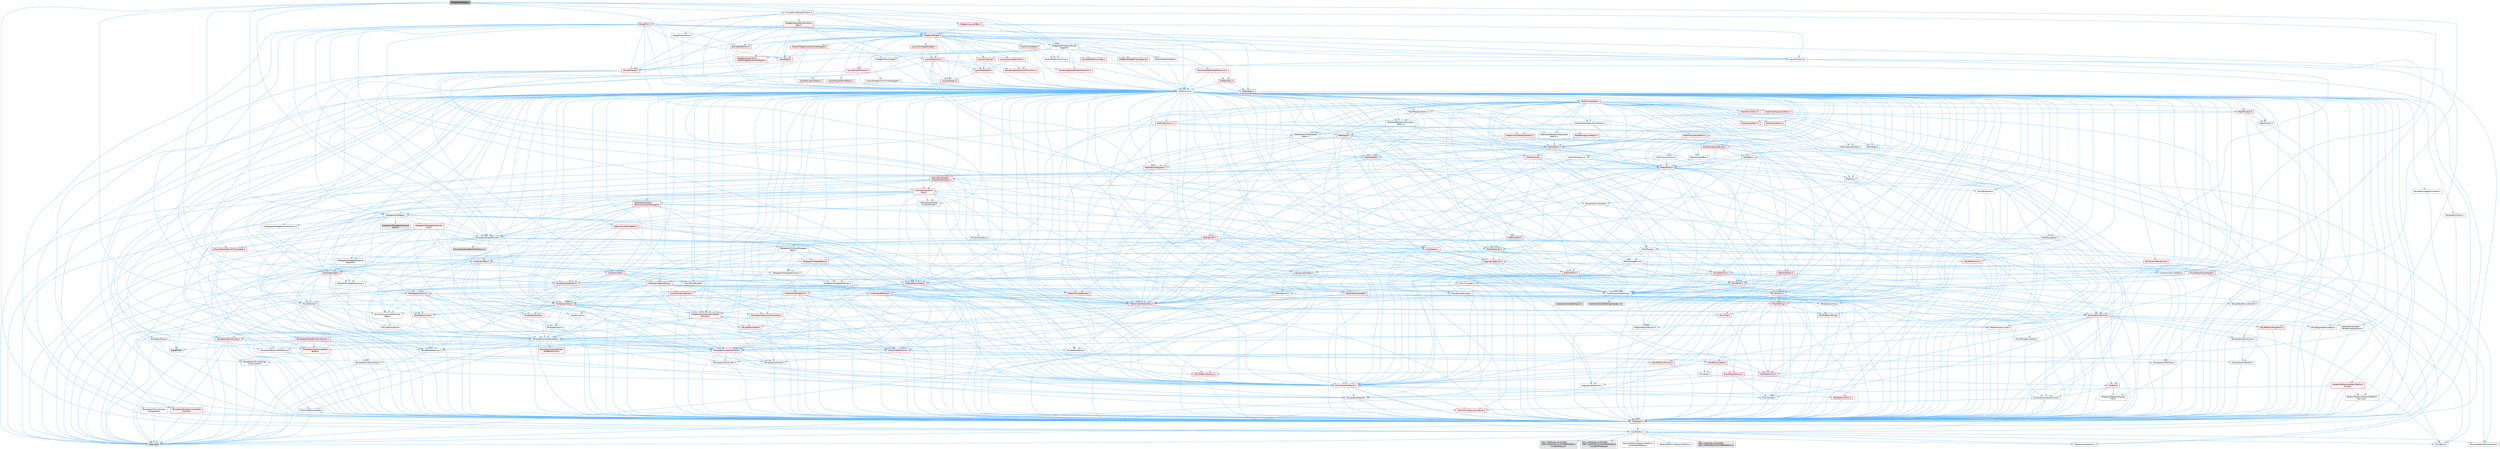 digraph "SGraphPinInteger.h"
{
 // INTERACTIVE_SVG=YES
 // LATEX_PDF_SIZE
  bgcolor="transparent";
  edge [fontname=Helvetica,fontsize=10,labelfontname=Helvetica,labelfontsize=10];
  node [fontname=Helvetica,fontsize=10,shape=box,height=0.2,width=0.4];
  Node1 [id="Node000001",label="SGraphPinInteger.h",height=0.2,width=0.4,color="gray40", fillcolor="grey60", style="filled", fontcolor="black",tooltip=" "];
  Node1 -> Node2 [id="edge1_Node000001_Node000002",color="steelblue1",style="solid",tooltip=" "];
  Node2 [id="Node000002",label="Containers/UnrealString.h",height=0.2,width=0.4,color="grey40", fillcolor="white", style="filled",URL="$d5/dba/UnrealString_8h.html",tooltip=" "];
  Node2 -> Node3 [id="edge2_Node000002_Node000003",color="steelblue1",style="solid",tooltip=" "];
  Node3 [id="Node000003",label="Containers/UnrealStringIncludes.h.inl",height=0.2,width=0.4,color="grey60", fillcolor="#E0E0E0", style="filled",tooltip=" "];
  Node2 -> Node4 [id="edge3_Node000002_Node000004",color="steelblue1",style="solid",tooltip=" "];
  Node4 [id="Node000004",label="Containers/UnrealString.h.inl",height=0.2,width=0.4,color="grey60", fillcolor="#E0E0E0", style="filled",tooltip=" "];
  Node2 -> Node5 [id="edge4_Node000002_Node000005",color="steelblue1",style="solid",tooltip=" "];
  Node5 [id="Node000005",label="Misc/StringFormatArg.h",height=0.2,width=0.4,color="grey40", fillcolor="white", style="filled",URL="$d2/d16/StringFormatArg_8h.html",tooltip=" "];
  Node5 -> Node6 [id="edge5_Node000005_Node000006",color="steelblue1",style="solid",tooltip=" "];
  Node6 [id="Node000006",label="Containers/ContainersFwd.h",height=0.2,width=0.4,color="grey40", fillcolor="white", style="filled",URL="$d4/d0a/ContainersFwd_8h.html",tooltip=" "];
  Node6 -> Node7 [id="edge6_Node000006_Node000007",color="steelblue1",style="solid",tooltip=" "];
  Node7 [id="Node000007",label="HAL/Platform.h",height=0.2,width=0.4,color="grey40", fillcolor="white", style="filled",URL="$d9/dd0/Platform_8h.html",tooltip=" "];
  Node7 -> Node8 [id="edge7_Node000007_Node000008",color="steelblue1",style="solid",tooltip=" "];
  Node8 [id="Node000008",label="Misc/Build.h",height=0.2,width=0.4,color="grey40", fillcolor="white", style="filled",URL="$d3/dbb/Build_8h.html",tooltip=" "];
  Node7 -> Node9 [id="edge8_Node000007_Node000009",color="steelblue1",style="solid",tooltip=" "];
  Node9 [id="Node000009",label="Misc/LargeWorldCoordinates.h",height=0.2,width=0.4,color="grey40", fillcolor="white", style="filled",URL="$d2/dcb/LargeWorldCoordinates_8h.html",tooltip=" "];
  Node7 -> Node10 [id="edge9_Node000007_Node000010",color="steelblue1",style="solid",tooltip=" "];
  Node10 [id="Node000010",label="type_traits",height=0.2,width=0.4,color="grey60", fillcolor="#E0E0E0", style="filled",tooltip=" "];
  Node7 -> Node11 [id="edge10_Node000007_Node000011",color="steelblue1",style="solid",tooltip=" "];
  Node11 [id="Node000011",label="PreprocessorHelpers.h",height=0.2,width=0.4,color="grey40", fillcolor="white", style="filled",URL="$db/ddb/PreprocessorHelpers_8h.html",tooltip=" "];
  Node7 -> Node12 [id="edge11_Node000007_Node000012",color="steelblue1",style="solid",tooltip=" "];
  Node12 [id="Node000012",label="UBT_COMPILED_PLATFORM\l/UBT_COMPILED_PLATFORMPlatform\lCompilerPreSetup.h",height=0.2,width=0.4,color="grey60", fillcolor="#E0E0E0", style="filled",tooltip=" "];
  Node7 -> Node13 [id="edge12_Node000007_Node000013",color="steelblue1",style="solid",tooltip=" "];
  Node13 [id="Node000013",label="GenericPlatform/GenericPlatform\lCompilerPreSetup.h",height=0.2,width=0.4,color="grey40", fillcolor="white", style="filled",URL="$d9/dc8/GenericPlatformCompilerPreSetup_8h.html",tooltip=" "];
  Node7 -> Node14 [id="edge13_Node000007_Node000014",color="steelblue1",style="solid",tooltip=" "];
  Node14 [id="Node000014",label="GenericPlatform/GenericPlatform.h",height=0.2,width=0.4,color="grey40", fillcolor="white", style="filled",URL="$d6/d84/GenericPlatform_8h.html",tooltip=" "];
  Node7 -> Node15 [id="edge14_Node000007_Node000015",color="steelblue1",style="solid",tooltip=" "];
  Node15 [id="Node000015",label="UBT_COMPILED_PLATFORM\l/UBT_COMPILED_PLATFORMPlatform.h",height=0.2,width=0.4,color="grey60", fillcolor="#E0E0E0", style="filled",tooltip=" "];
  Node7 -> Node16 [id="edge15_Node000007_Node000016",color="steelblue1",style="solid",tooltip=" "];
  Node16 [id="Node000016",label="UBT_COMPILED_PLATFORM\l/UBT_COMPILED_PLATFORMPlatform\lCompilerSetup.h",height=0.2,width=0.4,color="grey60", fillcolor="#E0E0E0", style="filled",tooltip=" "];
  Node6 -> Node17 [id="edge16_Node000006_Node000017",color="steelblue1",style="solid",tooltip=" "];
  Node17 [id="Node000017",label="CoreTypes.h",height=0.2,width=0.4,color="red", fillcolor="#FFF0F0", style="filled",URL="$dc/dec/CoreTypes_8h.html",tooltip=" "];
  Node17 -> Node7 [id="edge17_Node000017_Node000007",color="steelblue1",style="solid",tooltip=" "];
  Node6 -> Node21 [id="edge18_Node000006_Node000021",color="steelblue1",style="solid",tooltip=" "];
  Node21 [id="Node000021",label="Traits/IsContiguousContainer.h",height=0.2,width=0.4,color="red", fillcolor="#FFF0F0", style="filled",URL="$d5/d3c/IsContiguousContainer_8h.html",tooltip=" "];
  Node21 -> Node17 [id="edge19_Node000021_Node000017",color="steelblue1",style="solid",tooltip=" "];
  Node1 -> Node24 [id="edge20_Node000001_Node000024",color="steelblue1",style="solid",tooltip=" "];
  Node24 [id="Node000024",label="CoreMinimal.h",height=0.2,width=0.4,color="grey40", fillcolor="white", style="filled",URL="$d7/d67/CoreMinimal_8h.html",tooltip=" "];
  Node24 -> Node17 [id="edge21_Node000024_Node000017",color="steelblue1",style="solid",tooltip=" "];
  Node24 -> Node25 [id="edge22_Node000024_Node000025",color="steelblue1",style="solid",tooltip=" "];
  Node25 [id="Node000025",label="CoreFwd.h",height=0.2,width=0.4,color="red", fillcolor="#FFF0F0", style="filled",URL="$d1/d1e/CoreFwd_8h.html",tooltip=" "];
  Node25 -> Node17 [id="edge23_Node000025_Node000017",color="steelblue1",style="solid",tooltip=" "];
  Node25 -> Node6 [id="edge24_Node000025_Node000006",color="steelblue1",style="solid",tooltip=" "];
  Node25 -> Node27 [id="edge25_Node000025_Node000027",color="steelblue1",style="solid",tooltip=" "];
  Node27 [id="Node000027",label="UObject/UObjectHierarchy\lFwd.h",height=0.2,width=0.4,color="grey40", fillcolor="white", style="filled",URL="$d3/d13/UObjectHierarchyFwd_8h.html",tooltip=" "];
  Node24 -> Node27 [id="edge26_Node000024_Node000027",color="steelblue1",style="solid",tooltip=" "];
  Node24 -> Node6 [id="edge27_Node000024_Node000006",color="steelblue1",style="solid",tooltip=" "];
  Node24 -> Node28 [id="edge28_Node000024_Node000028",color="steelblue1",style="solid",tooltip=" "];
  Node28 [id="Node000028",label="Misc/VarArgs.h",height=0.2,width=0.4,color="grey40", fillcolor="white", style="filled",URL="$d5/d6f/VarArgs_8h.html",tooltip=" "];
  Node28 -> Node17 [id="edge29_Node000028_Node000017",color="steelblue1",style="solid",tooltip=" "];
  Node24 -> Node29 [id="edge30_Node000024_Node000029",color="steelblue1",style="solid",tooltip=" "];
  Node29 [id="Node000029",label="Logging/LogVerbosity.h",height=0.2,width=0.4,color="grey40", fillcolor="white", style="filled",URL="$d2/d8f/LogVerbosity_8h.html",tooltip=" "];
  Node29 -> Node17 [id="edge31_Node000029_Node000017",color="steelblue1",style="solid",tooltip=" "];
  Node24 -> Node30 [id="edge32_Node000024_Node000030",color="steelblue1",style="solid",tooltip=" "];
  Node30 [id="Node000030",label="Misc/OutputDevice.h",height=0.2,width=0.4,color="red", fillcolor="#FFF0F0", style="filled",URL="$d7/d32/OutputDevice_8h.html",tooltip=" "];
  Node30 -> Node25 [id="edge33_Node000030_Node000025",color="steelblue1",style="solid",tooltip=" "];
  Node30 -> Node17 [id="edge34_Node000030_Node000017",color="steelblue1",style="solid",tooltip=" "];
  Node30 -> Node29 [id="edge35_Node000030_Node000029",color="steelblue1",style="solid",tooltip=" "];
  Node30 -> Node28 [id="edge36_Node000030_Node000028",color="steelblue1",style="solid",tooltip=" "];
  Node24 -> Node36 [id="edge37_Node000024_Node000036",color="steelblue1",style="solid",tooltip=" "];
  Node36 [id="Node000036",label="HAL/PlatformCrt.h",height=0.2,width=0.4,color="red", fillcolor="#FFF0F0", style="filled",URL="$d8/d75/PlatformCrt_8h.html",tooltip=" "];
  Node24 -> Node46 [id="edge38_Node000024_Node000046",color="steelblue1",style="solid",tooltip=" "];
  Node46 [id="Node000046",label="HAL/PlatformMisc.h",height=0.2,width=0.4,color="red", fillcolor="#FFF0F0", style="filled",URL="$d0/df5/PlatformMisc_8h.html",tooltip=" "];
  Node46 -> Node17 [id="edge39_Node000046_Node000017",color="steelblue1",style="solid",tooltip=" "];
  Node24 -> Node65 [id="edge40_Node000024_Node000065",color="steelblue1",style="solid",tooltip=" "];
  Node65 [id="Node000065",label="Misc/AssertionMacros.h",height=0.2,width=0.4,color="red", fillcolor="#FFF0F0", style="filled",URL="$d0/dfa/AssertionMacros_8h.html",tooltip=" "];
  Node65 -> Node17 [id="edge41_Node000065_Node000017",color="steelblue1",style="solid",tooltip=" "];
  Node65 -> Node7 [id="edge42_Node000065_Node000007",color="steelblue1",style="solid",tooltip=" "];
  Node65 -> Node46 [id="edge43_Node000065_Node000046",color="steelblue1",style="solid",tooltip=" "];
  Node65 -> Node11 [id="edge44_Node000065_Node000011",color="steelblue1",style="solid",tooltip=" "];
  Node65 -> Node66 [id="edge45_Node000065_Node000066",color="steelblue1",style="solid",tooltip=" "];
  Node66 [id="Node000066",label="Templates/EnableIf.h",height=0.2,width=0.4,color="grey40", fillcolor="white", style="filled",URL="$d7/d60/EnableIf_8h.html",tooltip=" "];
  Node66 -> Node17 [id="edge46_Node000066_Node000017",color="steelblue1",style="solid",tooltip=" "];
  Node65 -> Node28 [id="edge47_Node000065_Node000028",color="steelblue1",style="solid",tooltip=" "];
  Node24 -> Node74 [id="edge48_Node000024_Node000074",color="steelblue1",style="solid",tooltip=" "];
  Node74 [id="Node000074",label="Templates/IsPointer.h",height=0.2,width=0.4,color="grey40", fillcolor="white", style="filled",URL="$d7/d05/IsPointer_8h.html",tooltip=" "];
  Node74 -> Node17 [id="edge49_Node000074_Node000017",color="steelblue1",style="solid",tooltip=" "];
  Node24 -> Node75 [id="edge50_Node000024_Node000075",color="steelblue1",style="solid",tooltip=" "];
  Node75 [id="Node000075",label="HAL/PlatformMemory.h",height=0.2,width=0.4,color="red", fillcolor="#FFF0F0", style="filled",URL="$de/d68/PlatformMemory_8h.html",tooltip=" "];
  Node75 -> Node17 [id="edge51_Node000075_Node000017",color="steelblue1",style="solid",tooltip=" "];
  Node24 -> Node58 [id="edge52_Node000024_Node000058",color="steelblue1",style="solid",tooltip=" "];
  Node58 [id="Node000058",label="HAL/PlatformAtomics.h",height=0.2,width=0.4,color="red", fillcolor="#FFF0F0", style="filled",URL="$d3/d36/PlatformAtomics_8h.html",tooltip=" "];
  Node58 -> Node17 [id="edge53_Node000058_Node000017",color="steelblue1",style="solid",tooltip=" "];
  Node24 -> Node80 [id="edge54_Node000024_Node000080",color="steelblue1",style="solid",tooltip=" "];
  Node80 [id="Node000080",label="Misc/Exec.h",height=0.2,width=0.4,color="grey40", fillcolor="white", style="filled",URL="$de/ddb/Exec_8h.html",tooltip=" "];
  Node80 -> Node17 [id="edge55_Node000080_Node000017",color="steelblue1",style="solid",tooltip=" "];
  Node80 -> Node65 [id="edge56_Node000080_Node000065",color="steelblue1",style="solid",tooltip=" "];
  Node24 -> Node81 [id="edge57_Node000024_Node000081",color="steelblue1",style="solid",tooltip=" "];
  Node81 [id="Node000081",label="HAL/MemoryBase.h",height=0.2,width=0.4,color="red", fillcolor="#FFF0F0", style="filled",URL="$d6/d9f/MemoryBase_8h.html",tooltip=" "];
  Node81 -> Node17 [id="edge58_Node000081_Node000017",color="steelblue1",style="solid",tooltip=" "];
  Node81 -> Node58 [id="edge59_Node000081_Node000058",color="steelblue1",style="solid",tooltip=" "];
  Node81 -> Node36 [id="edge60_Node000081_Node000036",color="steelblue1",style="solid",tooltip=" "];
  Node81 -> Node80 [id="edge61_Node000081_Node000080",color="steelblue1",style="solid",tooltip=" "];
  Node81 -> Node30 [id="edge62_Node000081_Node000030",color="steelblue1",style="solid",tooltip=" "];
  Node24 -> Node91 [id="edge63_Node000024_Node000091",color="steelblue1",style="solid",tooltip=" "];
  Node91 [id="Node000091",label="HAL/UnrealMemory.h",height=0.2,width=0.4,color="red", fillcolor="#FFF0F0", style="filled",URL="$d9/d96/UnrealMemory_8h.html",tooltip=" "];
  Node91 -> Node17 [id="edge64_Node000091_Node000017",color="steelblue1",style="solid",tooltip=" "];
  Node91 -> Node81 [id="edge65_Node000091_Node000081",color="steelblue1",style="solid",tooltip=" "];
  Node91 -> Node75 [id="edge66_Node000091_Node000075",color="steelblue1",style="solid",tooltip=" "];
  Node91 -> Node74 [id="edge67_Node000091_Node000074",color="steelblue1",style="solid",tooltip=" "];
  Node24 -> Node93 [id="edge68_Node000024_Node000093",color="steelblue1",style="solid",tooltip=" "];
  Node93 [id="Node000093",label="Templates/IsArithmetic.h",height=0.2,width=0.4,color="grey40", fillcolor="white", style="filled",URL="$d2/d5d/IsArithmetic_8h.html",tooltip=" "];
  Node93 -> Node17 [id="edge69_Node000093_Node000017",color="steelblue1",style="solid",tooltip=" "];
  Node24 -> Node87 [id="edge70_Node000024_Node000087",color="steelblue1",style="solid",tooltip=" "];
  Node87 [id="Node000087",label="Templates/AndOrNot.h",height=0.2,width=0.4,color="grey40", fillcolor="white", style="filled",URL="$db/d0a/AndOrNot_8h.html",tooltip=" "];
  Node87 -> Node17 [id="edge71_Node000087_Node000017",color="steelblue1",style="solid",tooltip=" "];
  Node24 -> Node94 [id="edge72_Node000024_Node000094",color="steelblue1",style="solid",tooltip=" "];
  Node94 [id="Node000094",label="Templates/IsPODType.h",height=0.2,width=0.4,color="grey40", fillcolor="white", style="filled",URL="$d7/db1/IsPODType_8h.html",tooltip=" "];
  Node94 -> Node17 [id="edge73_Node000094_Node000017",color="steelblue1",style="solid",tooltip=" "];
  Node24 -> Node95 [id="edge74_Node000024_Node000095",color="steelblue1",style="solid",tooltip=" "];
  Node95 [id="Node000095",label="Templates/IsUECoreType.h",height=0.2,width=0.4,color="grey40", fillcolor="white", style="filled",URL="$d1/db8/IsUECoreType_8h.html",tooltip=" "];
  Node95 -> Node17 [id="edge75_Node000095_Node000017",color="steelblue1",style="solid",tooltip=" "];
  Node95 -> Node10 [id="edge76_Node000095_Node000010",color="steelblue1",style="solid",tooltip=" "];
  Node24 -> Node88 [id="edge77_Node000024_Node000088",color="steelblue1",style="solid",tooltip=" "];
  Node88 [id="Node000088",label="Templates/IsTriviallyCopy\lConstructible.h",height=0.2,width=0.4,color="grey40", fillcolor="white", style="filled",URL="$d3/d78/IsTriviallyCopyConstructible_8h.html",tooltip=" "];
  Node88 -> Node17 [id="edge78_Node000088_Node000017",color="steelblue1",style="solid",tooltip=" "];
  Node88 -> Node10 [id="edge79_Node000088_Node000010",color="steelblue1",style="solid",tooltip=" "];
  Node24 -> Node96 [id="edge80_Node000024_Node000096",color="steelblue1",style="solid",tooltip=" "];
  Node96 [id="Node000096",label="Templates/UnrealTypeTraits.h",height=0.2,width=0.4,color="red", fillcolor="#FFF0F0", style="filled",URL="$d2/d2d/UnrealTypeTraits_8h.html",tooltip=" "];
  Node96 -> Node17 [id="edge81_Node000096_Node000017",color="steelblue1",style="solid",tooltip=" "];
  Node96 -> Node74 [id="edge82_Node000096_Node000074",color="steelblue1",style="solid",tooltip=" "];
  Node96 -> Node65 [id="edge83_Node000096_Node000065",color="steelblue1",style="solid",tooltip=" "];
  Node96 -> Node87 [id="edge84_Node000096_Node000087",color="steelblue1",style="solid",tooltip=" "];
  Node96 -> Node66 [id="edge85_Node000096_Node000066",color="steelblue1",style="solid",tooltip=" "];
  Node96 -> Node93 [id="edge86_Node000096_Node000093",color="steelblue1",style="solid",tooltip=" "];
  Node96 -> Node94 [id="edge87_Node000096_Node000094",color="steelblue1",style="solid",tooltip=" "];
  Node96 -> Node95 [id="edge88_Node000096_Node000095",color="steelblue1",style="solid",tooltip=" "];
  Node96 -> Node88 [id="edge89_Node000096_Node000088",color="steelblue1",style="solid",tooltip=" "];
  Node24 -> Node66 [id="edge90_Node000024_Node000066",color="steelblue1",style="solid",tooltip=" "];
  Node24 -> Node98 [id="edge91_Node000024_Node000098",color="steelblue1",style="solid",tooltip=" "];
  Node98 [id="Node000098",label="Templates/RemoveReference.h",height=0.2,width=0.4,color="grey40", fillcolor="white", style="filled",URL="$da/dbe/RemoveReference_8h.html",tooltip=" "];
  Node98 -> Node17 [id="edge92_Node000098_Node000017",color="steelblue1",style="solid",tooltip=" "];
  Node24 -> Node99 [id="edge93_Node000024_Node000099",color="steelblue1",style="solid",tooltip=" "];
  Node99 [id="Node000099",label="Templates/IntegralConstant.h",height=0.2,width=0.4,color="grey40", fillcolor="white", style="filled",URL="$db/d1b/IntegralConstant_8h.html",tooltip=" "];
  Node99 -> Node17 [id="edge94_Node000099_Node000017",color="steelblue1",style="solid",tooltip=" "];
  Node24 -> Node100 [id="edge95_Node000024_Node000100",color="steelblue1",style="solid",tooltip=" "];
  Node100 [id="Node000100",label="Templates/IsClass.h",height=0.2,width=0.4,color="grey40", fillcolor="white", style="filled",URL="$db/dcb/IsClass_8h.html",tooltip=" "];
  Node100 -> Node17 [id="edge96_Node000100_Node000017",color="steelblue1",style="solid",tooltip=" "];
  Node24 -> Node101 [id="edge97_Node000024_Node000101",color="steelblue1",style="solid",tooltip=" "];
  Node101 [id="Node000101",label="Templates/TypeCompatible\lBytes.h",height=0.2,width=0.4,color="red", fillcolor="#FFF0F0", style="filled",URL="$df/d0a/TypeCompatibleBytes_8h.html",tooltip=" "];
  Node101 -> Node17 [id="edge98_Node000101_Node000017",color="steelblue1",style="solid",tooltip=" "];
  Node101 -> Node10 [id="edge99_Node000101_Node000010",color="steelblue1",style="solid",tooltip=" "];
  Node24 -> Node21 [id="edge100_Node000024_Node000021",color="steelblue1",style="solid",tooltip=" "];
  Node24 -> Node102 [id="edge101_Node000024_Node000102",color="steelblue1",style="solid",tooltip=" "];
  Node102 [id="Node000102",label="Templates/UnrealTemplate.h",height=0.2,width=0.4,color="grey40", fillcolor="white", style="filled",URL="$d4/d24/UnrealTemplate_8h.html",tooltip=" "];
  Node102 -> Node17 [id="edge102_Node000102_Node000017",color="steelblue1",style="solid",tooltip=" "];
  Node102 -> Node74 [id="edge103_Node000102_Node000074",color="steelblue1",style="solid",tooltip=" "];
  Node102 -> Node91 [id="edge104_Node000102_Node000091",color="steelblue1",style="solid",tooltip=" "];
  Node102 -> Node103 [id="edge105_Node000102_Node000103",color="steelblue1",style="solid",tooltip=" "];
  Node103 [id="Node000103",label="Templates/CopyQualifiers\lAndRefsFromTo.h",height=0.2,width=0.4,color="red", fillcolor="#FFF0F0", style="filled",URL="$d3/db3/CopyQualifiersAndRefsFromTo_8h.html",tooltip=" "];
  Node102 -> Node96 [id="edge106_Node000102_Node000096",color="steelblue1",style="solid",tooltip=" "];
  Node102 -> Node98 [id="edge107_Node000102_Node000098",color="steelblue1",style="solid",tooltip=" "];
  Node102 -> Node68 [id="edge108_Node000102_Node000068",color="steelblue1",style="solid",tooltip=" "];
  Node68 [id="Node000068",label="Templates/Requires.h",height=0.2,width=0.4,color="grey40", fillcolor="white", style="filled",URL="$dc/d96/Requires_8h.html",tooltip=" "];
  Node68 -> Node66 [id="edge109_Node000068_Node000066",color="steelblue1",style="solid",tooltip=" "];
  Node68 -> Node10 [id="edge110_Node000068_Node000010",color="steelblue1",style="solid",tooltip=" "];
  Node102 -> Node101 [id="edge111_Node000102_Node000101",color="steelblue1",style="solid",tooltip=" "];
  Node102 -> Node69 [id="edge112_Node000102_Node000069",color="steelblue1",style="solid",tooltip=" "];
  Node69 [id="Node000069",label="Templates/Identity.h",height=0.2,width=0.4,color="grey40", fillcolor="white", style="filled",URL="$d0/dd5/Identity_8h.html",tooltip=" "];
  Node102 -> Node21 [id="edge113_Node000102_Node000021",color="steelblue1",style="solid",tooltip=" "];
  Node102 -> Node105 [id="edge114_Node000102_Node000105",color="steelblue1",style="solid",tooltip=" "];
  Node105 [id="Node000105",label="Traits/UseBitwiseSwap.h",height=0.2,width=0.4,color="grey40", fillcolor="white", style="filled",URL="$db/df3/UseBitwiseSwap_8h.html",tooltip=" "];
  Node105 -> Node17 [id="edge115_Node000105_Node000017",color="steelblue1",style="solid",tooltip=" "];
  Node105 -> Node10 [id="edge116_Node000105_Node000010",color="steelblue1",style="solid",tooltip=" "];
  Node102 -> Node10 [id="edge117_Node000102_Node000010",color="steelblue1",style="solid",tooltip=" "];
  Node24 -> Node51 [id="edge118_Node000024_Node000051",color="steelblue1",style="solid",tooltip=" "];
  Node51 [id="Node000051",label="Math/NumericLimits.h",height=0.2,width=0.4,color="grey40", fillcolor="white", style="filled",URL="$df/d1b/NumericLimits_8h.html",tooltip=" "];
  Node51 -> Node17 [id="edge119_Node000051_Node000017",color="steelblue1",style="solid",tooltip=" "];
  Node24 -> Node106 [id="edge120_Node000024_Node000106",color="steelblue1",style="solid",tooltip=" "];
  Node106 [id="Node000106",label="HAL/PlatformMath.h",height=0.2,width=0.4,color="red", fillcolor="#FFF0F0", style="filled",URL="$dc/d53/PlatformMath_8h.html",tooltip=" "];
  Node106 -> Node17 [id="edge121_Node000106_Node000017",color="steelblue1",style="solid",tooltip=" "];
  Node24 -> Node89 [id="edge122_Node000024_Node000089",color="steelblue1",style="solid",tooltip=" "];
  Node89 [id="Node000089",label="Templates/IsTriviallyCopy\lAssignable.h",height=0.2,width=0.4,color="grey40", fillcolor="white", style="filled",URL="$d2/df2/IsTriviallyCopyAssignable_8h.html",tooltip=" "];
  Node89 -> Node17 [id="edge123_Node000089_Node000017",color="steelblue1",style="solid",tooltip=" "];
  Node89 -> Node10 [id="edge124_Node000089_Node000010",color="steelblue1",style="solid",tooltip=" "];
  Node24 -> Node114 [id="edge125_Node000024_Node000114",color="steelblue1",style="solid",tooltip=" "];
  Node114 [id="Node000114",label="Templates/MemoryOps.h",height=0.2,width=0.4,color="red", fillcolor="#FFF0F0", style="filled",URL="$db/dea/MemoryOps_8h.html",tooltip=" "];
  Node114 -> Node17 [id="edge126_Node000114_Node000017",color="steelblue1",style="solid",tooltip=" "];
  Node114 -> Node91 [id="edge127_Node000114_Node000091",color="steelblue1",style="solid",tooltip=" "];
  Node114 -> Node89 [id="edge128_Node000114_Node000089",color="steelblue1",style="solid",tooltip=" "];
  Node114 -> Node88 [id="edge129_Node000114_Node000088",color="steelblue1",style="solid",tooltip=" "];
  Node114 -> Node68 [id="edge130_Node000114_Node000068",color="steelblue1",style="solid",tooltip=" "];
  Node114 -> Node96 [id="edge131_Node000114_Node000096",color="steelblue1",style="solid",tooltip=" "];
  Node114 -> Node105 [id="edge132_Node000114_Node000105",color="steelblue1",style="solid",tooltip=" "];
  Node114 -> Node10 [id="edge133_Node000114_Node000010",color="steelblue1",style="solid",tooltip=" "];
  Node24 -> Node115 [id="edge134_Node000024_Node000115",color="steelblue1",style="solid",tooltip=" "];
  Node115 [id="Node000115",label="Containers/ContainerAllocation\lPolicies.h",height=0.2,width=0.4,color="red", fillcolor="#FFF0F0", style="filled",URL="$d7/dff/ContainerAllocationPolicies_8h.html",tooltip=" "];
  Node115 -> Node17 [id="edge135_Node000115_Node000017",color="steelblue1",style="solid",tooltip=" "];
  Node115 -> Node115 [id="edge136_Node000115_Node000115",color="steelblue1",style="solid",tooltip=" "];
  Node115 -> Node106 [id="edge137_Node000115_Node000106",color="steelblue1",style="solid",tooltip=" "];
  Node115 -> Node91 [id="edge138_Node000115_Node000091",color="steelblue1",style="solid",tooltip=" "];
  Node115 -> Node51 [id="edge139_Node000115_Node000051",color="steelblue1",style="solid",tooltip=" "];
  Node115 -> Node65 [id="edge140_Node000115_Node000065",color="steelblue1",style="solid",tooltip=" "];
  Node115 -> Node114 [id="edge141_Node000115_Node000114",color="steelblue1",style="solid",tooltip=" "];
  Node115 -> Node101 [id="edge142_Node000115_Node000101",color="steelblue1",style="solid",tooltip=" "];
  Node115 -> Node10 [id="edge143_Node000115_Node000010",color="steelblue1",style="solid",tooltip=" "];
  Node24 -> Node118 [id="edge144_Node000024_Node000118",color="steelblue1",style="solid",tooltip=" "];
  Node118 [id="Node000118",label="Templates/IsEnumClass.h",height=0.2,width=0.4,color="grey40", fillcolor="white", style="filled",URL="$d7/d15/IsEnumClass_8h.html",tooltip=" "];
  Node118 -> Node17 [id="edge145_Node000118_Node000017",color="steelblue1",style="solid",tooltip=" "];
  Node118 -> Node87 [id="edge146_Node000118_Node000087",color="steelblue1",style="solid",tooltip=" "];
  Node24 -> Node119 [id="edge147_Node000024_Node000119",color="steelblue1",style="solid",tooltip=" "];
  Node119 [id="Node000119",label="HAL/PlatformProperties.h",height=0.2,width=0.4,color="red", fillcolor="#FFF0F0", style="filled",URL="$d9/db0/PlatformProperties_8h.html",tooltip=" "];
  Node119 -> Node17 [id="edge148_Node000119_Node000017",color="steelblue1",style="solid",tooltip=" "];
  Node24 -> Node122 [id="edge149_Node000024_Node000122",color="steelblue1",style="solid",tooltip=" "];
  Node122 [id="Node000122",label="Misc/EngineVersionBase.h",height=0.2,width=0.4,color="grey40", fillcolor="white", style="filled",URL="$d5/d2b/EngineVersionBase_8h.html",tooltip=" "];
  Node122 -> Node17 [id="edge150_Node000122_Node000017",color="steelblue1",style="solid",tooltip=" "];
  Node24 -> Node123 [id="edge151_Node000024_Node000123",color="steelblue1",style="solid",tooltip=" "];
  Node123 [id="Node000123",label="Internationalization\l/TextNamespaceFwd.h",height=0.2,width=0.4,color="grey40", fillcolor="white", style="filled",URL="$d8/d97/TextNamespaceFwd_8h.html",tooltip=" "];
  Node123 -> Node17 [id="edge152_Node000123_Node000017",color="steelblue1",style="solid",tooltip=" "];
  Node24 -> Node124 [id="edge153_Node000024_Node000124",color="steelblue1",style="solid",tooltip=" "];
  Node124 [id="Node000124",label="Serialization/Archive.h",height=0.2,width=0.4,color="red", fillcolor="#FFF0F0", style="filled",URL="$d7/d3b/Archive_8h.html",tooltip=" "];
  Node124 -> Node25 [id="edge154_Node000124_Node000025",color="steelblue1",style="solid",tooltip=" "];
  Node124 -> Node17 [id="edge155_Node000124_Node000017",color="steelblue1",style="solid",tooltip=" "];
  Node124 -> Node119 [id="edge156_Node000124_Node000119",color="steelblue1",style="solid",tooltip=" "];
  Node124 -> Node123 [id="edge157_Node000124_Node000123",color="steelblue1",style="solid",tooltip=" "];
  Node124 -> Node65 [id="edge158_Node000124_Node000065",color="steelblue1",style="solid",tooltip=" "];
  Node124 -> Node8 [id="edge159_Node000124_Node000008",color="steelblue1",style="solid",tooltip=" "];
  Node124 -> Node122 [id="edge160_Node000124_Node000122",color="steelblue1",style="solid",tooltip=" "];
  Node124 -> Node28 [id="edge161_Node000124_Node000028",color="steelblue1",style="solid",tooltip=" "];
  Node124 -> Node66 [id="edge162_Node000124_Node000066",color="steelblue1",style="solid",tooltip=" "];
  Node124 -> Node118 [id="edge163_Node000124_Node000118",color="steelblue1",style="solid",tooltip=" "];
  Node124 -> Node102 [id="edge164_Node000124_Node000102",color="steelblue1",style="solid",tooltip=" "];
  Node124 -> Node127 [id="edge165_Node000124_Node000127",color="steelblue1",style="solid",tooltip=" "];
  Node127 [id="Node000127",label="UObject/ObjectVersion.h",height=0.2,width=0.4,color="grey40", fillcolor="white", style="filled",URL="$da/d63/ObjectVersion_8h.html",tooltip=" "];
  Node127 -> Node17 [id="edge166_Node000127_Node000017",color="steelblue1",style="solid",tooltip=" "];
  Node24 -> Node128 [id="edge167_Node000024_Node000128",color="steelblue1",style="solid",tooltip=" "];
  Node128 [id="Node000128",label="Templates/Less.h",height=0.2,width=0.4,color="grey40", fillcolor="white", style="filled",URL="$de/dc8/Less_8h.html",tooltip=" "];
  Node128 -> Node17 [id="edge168_Node000128_Node000017",color="steelblue1",style="solid",tooltip=" "];
  Node128 -> Node102 [id="edge169_Node000128_Node000102",color="steelblue1",style="solid",tooltip=" "];
  Node24 -> Node129 [id="edge170_Node000024_Node000129",color="steelblue1",style="solid",tooltip=" "];
  Node129 [id="Node000129",label="Templates/Sorting.h",height=0.2,width=0.4,color="red", fillcolor="#FFF0F0", style="filled",URL="$d3/d9e/Sorting_8h.html",tooltip=" "];
  Node129 -> Node17 [id="edge171_Node000129_Node000017",color="steelblue1",style="solid",tooltip=" "];
  Node129 -> Node106 [id="edge172_Node000129_Node000106",color="steelblue1",style="solid",tooltip=" "];
  Node129 -> Node128 [id="edge173_Node000129_Node000128",color="steelblue1",style="solid",tooltip=" "];
  Node24 -> Node140 [id="edge174_Node000024_Node000140",color="steelblue1",style="solid",tooltip=" "];
  Node140 [id="Node000140",label="Misc/Char.h",height=0.2,width=0.4,color="red", fillcolor="#FFF0F0", style="filled",URL="$d0/d58/Char_8h.html",tooltip=" "];
  Node140 -> Node17 [id="edge175_Node000140_Node000017",color="steelblue1",style="solid",tooltip=" "];
  Node140 -> Node10 [id="edge176_Node000140_Node000010",color="steelblue1",style="solid",tooltip=" "];
  Node24 -> Node143 [id="edge177_Node000024_Node000143",color="steelblue1",style="solid",tooltip=" "];
  Node143 [id="Node000143",label="GenericPlatform/GenericPlatform\lStricmp.h",height=0.2,width=0.4,color="grey40", fillcolor="white", style="filled",URL="$d2/d86/GenericPlatformStricmp_8h.html",tooltip=" "];
  Node143 -> Node17 [id="edge178_Node000143_Node000017",color="steelblue1",style="solid",tooltip=" "];
  Node24 -> Node144 [id="edge179_Node000024_Node000144",color="steelblue1",style="solid",tooltip=" "];
  Node144 [id="Node000144",label="GenericPlatform/GenericPlatform\lString.h",height=0.2,width=0.4,color="red", fillcolor="#FFF0F0", style="filled",URL="$dd/d20/GenericPlatformString_8h.html",tooltip=" "];
  Node144 -> Node17 [id="edge180_Node000144_Node000017",color="steelblue1",style="solid",tooltip=" "];
  Node144 -> Node143 [id="edge181_Node000144_Node000143",color="steelblue1",style="solid",tooltip=" "];
  Node144 -> Node66 [id="edge182_Node000144_Node000066",color="steelblue1",style="solid",tooltip=" "];
  Node144 -> Node10 [id="edge183_Node000144_Node000010",color="steelblue1",style="solid",tooltip=" "];
  Node24 -> Node77 [id="edge184_Node000024_Node000077",color="steelblue1",style="solid",tooltip=" "];
  Node77 [id="Node000077",label="HAL/PlatformString.h",height=0.2,width=0.4,color="red", fillcolor="#FFF0F0", style="filled",URL="$db/db5/PlatformString_8h.html",tooltip=" "];
  Node77 -> Node17 [id="edge185_Node000077_Node000017",color="steelblue1",style="solid",tooltip=" "];
  Node24 -> Node147 [id="edge186_Node000024_Node000147",color="steelblue1",style="solid",tooltip=" "];
  Node147 [id="Node000147",label="Misc/CString.h",height=0.2,width=0.4,color="red", fillcolor="#FFF0F0", style="filled",URL="$d2/d49/CString_8h.html",tooltip=" "];
  Node147 -> Node17 [id="edge187_Node000147_Node000017",color="steelblue1",style="solid",tooltip=" "];
  Node147 -> Node36 [id="edge188_Node000147_Node000036",color="steelblue1",style="solid",tooltip=" "];
  Node147 -> Node77 [id="edge189_Node000147_Node000077",color="steelblue1",style="solid",tooltip=" "];
  Node147 -> Node65 [id="edge190_Node000147_Node000065",color="steelblue1",style="solid",tooltip=" "];
  Node147 -> Node140 [id="edge191_Node000147_Node000140",color="steelblue1",style="solid",tooltip=" "];
  Node147 -> Node28 [id="edge192_Node000147_Node000028",color="steelblue1",style="solid",tooltip=" "];
  Node24 -> Node148 [id="edge193_Node000024_Node000148",color="steelblue1",style="solid",tooltip=" "];
  Node148 [id="Node000148",label="Misc/Crc.h",height=0.2,width=0.4,color="red", fillcolor="#FFF0F0", style="filled",URL="$d4/dd2/Crc_8h.html",tooltip=" "];
  Node148 -> Node17 [id="edge194_Node000148_Node000017",color="steelblue1",style="solid",tooltip=" "];
  Node148 -> Node77 [id="edge195_Node000148_Node000077",color="steelblue1",style="solid",tooltip=" "];
  Node148 -> Node65 [id="edge196_Node000148_Node000065",color="steelblue1",style="solid",tooltip=" "];
  Node148 -> Node147 [id="edge197_Node000148_Node000147",color="steelblue1",style="solid",tooltip=" "];
  Node148 -> Node140 [id="edge198_Node000148_Node000140",color="steelblue1",style="solid",tooltip=" "];
  Node148 -> Node96 [id="edge199_Node000148_Node000096",color="steelblue1",style="solid",tooltip=" "];
  Node24 -> Node139 [id="edge200_Node000024_Node000139",color="steelblue1",style="solid",tooltip=" "];
  Node139 [id="Node000139",label="Math/UnrealMathUtility.h",height=0.2,width=0.4,color="red", fillcolor="#FFF0F0", style="filled",URL="$db/db8/UnrealMathUtility_8h.html",tooltip=" "];
  Node139 -> Node17 [id="edge201_Node000139_Node000017",color="steelblue1",style="solid",tooltip=" "];
  Node139 -> Node65 [id="edge202_Node000139_Node000065",color="steelblue1",style="solid",tooltip=" "];
  Node139 -> Node106 [id="edge203_Node000139_Node000106",color="steelblue1",style="solid",tooltip=" "];
  Node139 -> Node69 [id="edge204_Node000139_Node000069",color="steelblue1",style="solid",tooltip=" "];
  Node139 -> Node68 [id="edge205_Node000139_Node000068",color="steelblue1",style="solid",tooltip=" "];
  Node24 -> Node2 [id="edge206_Node000024_Node000002",color="steelblue1",style="solid",tooltip=" "];
  Node24 -> Node149 [id="edge207_Node000024_Node000149",color="steelblue1",style="solid",tooltip=" "];
  Node149 [id="Node000149",label="Containers/Array.h",height=0.2,width=0.4,color="red", fillcolor="#FFF0F0", style="filled",URL="$df/dd0/Array_8h.html",tooltip=" "];
  Node149 -> Node17 [id="edge208_Node000149_Node000017",color="steelblue1",style="solid",tooltip=" "];
  Node149 -> Node65 [id="edge209_Node000149_Node000065",color="steelblue1",style="solid",tooltip=" "];
  Node149 -> Node150 [id="edge210_Node000149_Node000150",color="steelblue1",style="solid",tooltip=" "];
  Node150 [id="Node000150",label="Misc/IntrusiveUnsetOptional\lState.h",height=0.2,width=0.4,color="grey40", fillcolor="white", style="filled",URL="$d2/d0a/IntrusiveUnsetOptionalState_8h.html",tooltip=" "];
  Node150 -> Node151 [id="edge211_Node000150_Node000151",color="steelblue1",style="solid",tooltip=" "];
  Node151 [id="Node000151",label="Misc/OptionalFwd.h",height=0.2,width=0.4,color="grey40", fillcolor="white", style="filled",URL="$dc/d50/OptionalFwd_8h.html",tooltip=" "];
  Node149 -> Node91 [id="edge212_Node000149_Node000091",color="steelblue1",style="solid",tooltip=" "];
  Node149 -> Node96 [id="edge213_Node000149_Node000096",color="steelblue1",style="solid",tooltip=" "];
  Node149 -> Node102 [id="edge214_Node000149_Node000102",color="steelblue1",style="solid",tooltip=" "];
  Node149 -> Node115 [id="edge215_Node000149_Node000115",color="steelblue1",style="solid",tooltip=" "];
  Node149 -> Node124 [id="edge216_Node000149_Node000124",color="steelblue1",style="solid",tooltip=" "];
  Node149 -> Node132 [id="edge217_Node000149_Node000132",color="steelblue1",style="solid",tooltip=" "];
  Node132 [id="Node000132",label="Templates/Invoke.h",height=0.2,width=0.4,color="red", fillcolor="#FFF0F0", style="filled",URL="$d7/deb/Invoke_8h.html",tooltip=" "];
  Node132 -> Node17 [id="edge218_Node000132_Node000017",color="steelblue1",style="solid",tooltip=" "];
  Node132 -> Node102 [id="edge219_Node000132_Node000102",color="steelblue1",style="solid",tooltip=" "];
  Node132 -> Node10 [id="edge220_Node000132_Node000010",color="steelblue1",style="solid",tooltip=" "];
  Node149 -> Node128 [id="edge221_Node000149_Node000128",color="steelblue1",style="solid",tooltip=" "];
  Node149 -> Node68 [id="edge222_Node000149_Node000068",color="steelblue1",style="solid",tooltip=" "];
  Node149 -> Node129 [id="edge223_Node000149_Node000129",color="steelblue1",style="solid",tooltip=" "];
  Node149 -> Node172 [id="edge224_Node000149_Node000172",color="steelblue1",style="solid",tooltip=" "];
  Node172 [id="Node000172",label="Templates/AlignmentTemplates.h",height=0.2,width=0.4,color="red", fillcolor="#FFF0F0", style="filled",URL="$dd/d32/AlignmentTemplates_8h.html",tooltip=" "];
  Node172 -> Node17 [id="edge225_Node000172_Node000017",color="steelblue1",style="solid",tooltip=" "];
  Node172 -> Node74 [id="edge226_Node000172_Node000074",color="steelblue1",style="solid",tooltip=" "];
  Node149 -> Node10 [id="edge227_Node000149_Node000010",color="steelblue1",style="solid",tooltip=" "];
  Node24 -> Node173 [id="edge228_Node000024_Node000173",color="steelblue1",style="solid",tooltip=" "];
  Node173 [id="Node000173",label="Misc/FrameNumber.h",height=0.2,width=0.4,color="grey40", fillcolor="white", style="filled",URL="$dd/dbd/FrameNumber_8h.html",tooltip=" "];
  Node173 -> Node17 [id="edge229_Node000173_Node000017",color="steelblue1",style="solid",tooltip=" "];
  Node173 -> Node51 [id="edge230_Node000173_Node000051",color="steelblue1",style="solid",tooltip=" "];
  Node173 -> Node139 [id="edge231_Node000173_Node000139",color="steelblue1",style="solid",tooltip=" "];
  Node173 -> Node66 [id="edge232_Node000173_Node000066",color="steelblue1",style="solid",tooltip=" "];
  Node173 -> Node96 [id="edge233_Node000173_Node000096",color="steelblue1",style="solid",tooltip=" "];
  Node24 -> Node174 [id="edge234_Node000024_Node000174",color="steelblue1",style="solid",tooltip=" "];
  Node174 [id="Node000174",label="Misc/Timespan.h",height=0.2,width=0.4,color="grey40", fillcolor="white", style="filled",URL="$da/dd9/Timespan_8h.html",tooltip=" "];
  Node174 -> Node17 [id="edge235_Node000174_Node000017",color="steelblue1",style="solid",tooltip=" "];
  Node174 -> Node175 [id="edge236_Node000174_Node000175",color="steelblue1",style="solid",tooltip=" "];
  Node175 [id="Node000175",label="Math/Interval.h",height=0.2,width=0.4,color="grey40", fillcolor="white", style="filled",URL="$d1/d55/Interval_8h.html",tooltip=" "];
  Node175 -> Node17 [id="edge237_Node000175_Node000017",color="steelblue1",style="solid",tooltip=" "];
  Node175 -> Node93 [id="edge238_Node000175_Node000093",color="steelblue1",style="solid",tooltip=" "];
  Node175 -> Node96 [id="edge239_Node000175_Node000096",color="steelblue1",style="solid",tooltip=" "];
  Node175 -> Node51 [id="edge240_Node000175_Node000051",color="steelblue1",style="solid",tooltip=" "];
  Node175 -> Node139 [id="edge241_Node000175_Node000139",color="steelblue1",style="solid",tooltip=" "];
  Node174 -> Node139 [id="edge242_Node000174_Node000139",color="steelblue1",style="solid",tooltip=" "];
  Node174 -> Node65 [id="edge243_Node000174_Node000065",color="steelblue1",style="solid",tooltip=" "];
  Node24 -> Node176 [id="edge244_Node000024_Node000176",color="steelblue1",style="solid",tooltip=" "];
  Node176 [id="Node000176",label="Containers/StringConv.h",height=0.2,width=0.4,color="red", fillcolor="#FFF0F0", style="filled",URL="$d3/ddf/StringConv_8h.html",tooltip=" "];
  Node176 -> Node17 [id="edge245_Node000176_Node000017",color="steelblue1",style="solid",tooltip=" "];
  Node176 -> Node65 [id="edge246_Node000176_Node000065",color="steelblue1",style="solid",tooltip=" "];
  Node176 -> Node115 [id="edge247_Node000176_Node000115",color="steelblue1",style="solid",tooltip=" "];
  Node176 -> Node149 [id="edge248_Node000176_Node000149",color="steelblue1",style="solid",tooltip=" "];
  Node176 -> Node147 [id="edge249_Node000176_Node000147",color="steelblue1",style="solid",tooltip=" "];
  Node176 -> Node177 [id="edge250_Node000176_Node000177",color="steelblue1",style="solid",tooltip=" "];
  Node177 [id="Node000177",label="Templates/IsArray.h",height=0.2,width=0.4,color="grey40", fillcolor="white", style="filled",URL="$d8/d8d/IsArray_8h.html",tooltip=" "];
  Node177 -> Node17 [id="edge251_Node000177_Node000017",color="steelblue1",style="solid",tooltip=" "];
  Node176 -> Node102 [id="edge252_Node000176_Node000102",color="steelblue1",style="solid",tooltip=" "];
  Node176 -> Node96 [id="edge253_Node000176_Node000096",color="steelblue1",style="solid",tooltip=" "];
  Node176 -> Node21 [id="edge254_Node000176_Node000021",color="steelblue1",style="solid",tooltip=" "];
  Node176 -> Node10 [id="edge255_Node000176_Node000010",color="steelblue1",style="solid",tooltip=" "];
  Node24 -> Node178 [id="edge256_Node000024_Node000178",color="steelblue1",style="solid",tooltip=" "];
  Node178 [id="Node000178",label="UObject/UnrealNames.h",height=0.2,width=0.4,color="red", fillcolor="#FFF0F0", style="filled",URL="$d8/db1/UnrealNames_8h.html",tooltip=" "];
  Node178 -> Node17 [id="edge257_Node000178_Node000017",color="steelblue1",style="solid",tooltip=" "];
  Node24 -> Node180 [id="edge258_Node000024_Node000180",color="steelblue1",style="solid",tooltip=" "];
  Node180 [id="Node000180",label="UObject/NameTypes.h",height=0.2,width=0.4,color="red", fillcolor="#FFF0F0", style="filled",URL="$d6/d35/NameTypes_8h.html",tooltip=" "];
  Node180 -> Node17 [id="edge259_Node000180_Node000017",color="steelblue1",style="solid",tooltip=" "];
  Node180 -> Node65 [id="edge260_Node000180_Node000065",color="steelblue1",style="solid",tooltip=" "];
  Node180 -> Node91 [id="edge261_Node000180_Node000091",color="steelblue1",style="solid",tooltip=" "];
  Node180 -> Node96 [id="edge262_Node000180_Node000096",color="steelblue1",style="solid",tooltip=" "];
  Node180 -> Node102 [id="edge263_Node000180_Node000102",color="steelblue1",style="solid",tooltip=" "];
  Node180 -> Node2 [id="edge264_Node000180_Node000002",color="steelblue1",style="solid",tooltip=" "];
  Node180 -> Node176 [id="edge265_Node000180_Node000176",color="steelblue1",style="solid",tooltip=" "];
  Node180 -> Node178 [id="edge266_Node000180_Node000178",color="steelblue1",style="solid",tooltip=" "];
  Node180 -> Node150 [id="edge267_Node000180_Node000150",color="steelblue1",style="solid",tooltip=" "];
  Node24 -> Node188 [id="edge268_Node000024_Node000188",color="steelblue1",style="solid",tooltip=" "];
  Node188 [id="Node000188",label="Misc/Parse.h",height=0.2,width=0.4,color="red", fillcolor="#FFF0F0", style="filled",URL="$dc/d71/Parse_8h.html",tooltip=" "];
  Node188 -> Node2 [id="edge269_Node000188_Node000002",color="steelblue1",style="solid",tooltip=" "];
  Node188 -> Node17 [id="edge270_Node000188_Node000017",color="steelblue1",style="solid",tooltip=" "];
  Node188 -> Node36 [id="edge271_Node000188_Node000036",color="steelblue1",style="solid",tooltip=" "];
  Node188 -> Node8 [id="edge272_Node000188_Node000008",color="steelblue1",style="solid",tooltip=" "];
  Node188 -> Node189 [id="edge273_Node000188_Node000189",color="steelblue1",style="solid",tooltip=" "];
  Node189 [id="Node000189",label="Templates/Function.h",height=0.2,width=0.4,color="red", fillcolor="#FFF0F0", style="filled",URL="$df/df5/Function_8h.html",tooltip=" "];
  Node189 -> Node17 [id="edge274_Node000189_Node000017",color="steelblue1",style="solid",tooltip=" "];
  Node189 -> Node65 [id="edge275_Node000189_Node000065",color="steelblue1",style="solid",tooltip=" "];
  Node189 -> Node150 [id="edge276_Node000189_Node000150",color="steelblue1",style="solid",tooltip=" "];
  Node189 -> Node91 [id="edge277_Node000189_Node000091",color="steelblue1",style="solid",tooltip=" "];
  Node189 -> Node96 [id="edge278_Node000189_Node000096",color="steelblue1",style="solid",tooltip=" "];
  Node189 -> Node132 [id="edge279_Node000189_Node000132",color="steelblue1",style="solid",tooltip=" "];
  Node189 -> Node102 [id="edge280_Node000189_Node000102",color="steelblue1",style="solid",tooltip=" "];
  Node189 -> Node68 [id="edge281_Node000189_Node000068",color="steelblue1",style="solid",tooltip=" "];
  Node189 -> Node139 [id="edge282_Node000189_Node000139",color="steelblue1",style="solid",tooltip=" "];
  Node189 -> Node10 [id="edge283_Node000189_Node000010",color="steelblue1",style="solid",tooltip=" "];
  Node24 -> Node172 [id="edge284_Node000024_Node000172",color="steelblue1",style="solid",tooltip=" "];
  Node24 -> Node191 [id="edge285_Node000024_Node000191",color="steelblue1",style="solid",tooltip=" "];
  Node191 [id="Node000191",label="Misc/StructBuilder.h",height=0.2,width=0.4,color="grey40", fillcolor="white", style="filled",URL="$d9/db3/StructBuilder_8h.html",tooltip=" "];
  Node191 -> Node17 [id="edge286_Node000191_Node000017",color="steelblue1",style="solid",tooltip=" "];
  Node191 -> Node139 [id="edge287_Node000191_Node000139",color="steelblue1",style="solid",tooltip=" "];
  Node191 -> Node172 [id="edge288_Node000191_Node000172",color="steelblue1",style="solid",tooltip=" "];
  Node24 -> Node108 [id="edge289_Node000024_Node000108",color="steelblue1",style="solid",tooltip=" "];
  Node108 [id="Node000108",label="Templates/Decay.h",height=0.2,width=0.4,color="grey40", fillcolor="white", style="filled",URL="$dd/d0f/Decay_8h.html",tooltip=" "];
  Node108 -> Node17 [id="edge290_Node000108_Node000017",color="steelblue1",style="solid",tooltip=" "];
  Node108 -> Node98 [id="edge291_Node000108_Node000098",color="steelblue1",style="solid",tooltip=" "];
  Node108 -> Node10 [id="edge292_Node000108_Node000010",color="steelblue1",style="solid",tooltip=" "];
  Node24 -> Node192 [id="edge293_Node000024_Node000192",color="steelblue1",style="solid",tooltip=" "];
  Node192 [id="Node000192",label="Templates/PointerIsConvertible\lFromTo.h",height=0.2,width=0.4,color="red", fillcolor="#FFF0F0", style="filled",URL="$d6/d65/PointerIsConvertibleFromTo_8h.html",tooltip=" "];
  Node192 -> Node17 [id="edge294_Node000192_Node000017",color="steelblue1",style="solid",tooltip=" "];
  Node192 -> Node10 [id="edge295_Node000192_Node000010",color="steelblue1",style="solid",tooltip=" "];
  Node24 -> Node132 [id="edge296_Node000024_Node000132",color="steelblue1",style="solid",tooltip=" "];
  Node24 -> Node189 [id="edge297_Node000024_Node000189",color="steelblue1",style="solid",tooltip=" "];
  Node24 -> Node161 [id="edge298_Node000024_Node000161",color="steelblue1",style="solid",tooltip=" "];
  Node161 [id="Node000161",label="Templates/TypeHash.h",height=0.2,width=0.4,color="red", fillcolor="#FFF0F0", style="filled",URL="$d1/d62/TypeHash_8h.html",tooltip=" "];
  Node161 -> Node17 [id="edge299_Node000161_Node000017",color="steelblue1",style="solid",tooltip=" "];
  Node161 -> Node68 [id="edge300_Node000161_Node000068",color="steelblue1",style="solid",tooltip=" "];
  Node161 -> Node148 [id="edge301_Node000161_Node000148",color="steelblue1",style="solid",tooltip=" "];
  Node161 -> Node10 [id="edge302_Node000161_Node000010",color="steelblue1",style="solid",tooltip=" "];
  Node24 -> Node193 [id="edge303_Node000024_Node000193",color="steelblue1",style="solid",tooltip=" "];
  Node193 [id="Node000193",label="Containers/ScriptArray.h",height=0.2,width=0.4,color="red", fillcolor="#FFF0F0", style="filled",URL="$dc/daf/ScriptArray_8h.html",tooltip=" "];
  Node193 -> Node17 [id="edge304_Node000193_Node000017",color="steelblue1",style="solid",tooltip=" "];
  Node193 -> Node65 [id="edge305_Node000193_Node000065",color="steelblue1",style="solid",tooltip=" "];
  Node193 -> Node91 [id="edge306_Node000193_Node000091",color="steelblue1",style="solid",tooltip=" "];
  Node193 -> Node115 [id="edge307_Node000193_Node000115",color="steelblue1",style="solid",tooltip=" "];
  Node193 -> Node149 [id="edge308_Node000193_Node000149",color="steelblue1",style="solid",tooltip=" "];
  Node24 -> Node194 [id="edge309_Node000024_Node000194",color="steelblue1",style="solid",tooltip=" "];
  Node194 [id="Node000194",label="Containers/BitArray.h",height=0.2,width=0.4,color="red", fillcolor="#FFF0F0", style="filled",URL="$d1/de4/BitArray_8h.html",tooltip=" "];
  Node194 -> Node115 [id="edge310_Node000194_Node000115",color="steelblue1",style="solid",tooltip=" "];
  Node194 -> Node17 [id="edge311_Node000194_Node000017",color="steelblue1",style="solid",tooltip=" "];
  Node194 -> Node58 [id="edge312_Node000194_Node000058",color="steelblue1",style="solid",tooltip=" "];
  Node194 -> Node91 [id="edge313_Node000194_Node000091",color="steelblue1",style="solid",tooltip=" "];
  Node194 -> Node139 [id="edge314_Node000194_Node000139",color="steelblue1",style="solid",tooltip=" "];
  Node194 -> Node65 [id="edge315_Node000194_Node000065",color="steelblue1",style="solid",tooltip=" "];
  Node194 -> Node124 [id="edge316_Node000194_Node000124",color="steelblue1",style="solid",tooltip=" "];
  Node194 -> Node66 [id="edge317_Node000194_Node000066",color="steelblue1",style="solid",tooltip=" "];
  Node194 -> Node132 [id="edge318_Node000194_Node000132",color="steelblue1",style="solid",tooltip=" "];
  Node194 -> Node102 [id="edge319_Node000194_Node000102",color="steelblue1",style="solid",tooltip=" "];
  Node194 -> Node96 [id="edge320_Node000194_Node000096",color="steelblue1",style="solid",tooltip=" "];
  Node24 -> Node195 [id="edge321_Node000024_Node000195",color="steelblue1",style="solid",tooltip=" "];
  Node195 [id="Node000195",label="Containers/SparseArray.h",height=0.2,width=0.4,color="red", fillcolor="#FFF0F0", style="filled",URL="$d5/dbf/SparseArray_8h.html",tooltip=" "];
  Node195 -> Node17 [id="edge322_Node000195_Node000017",color="steelblue1",style="solid",tooltip=" "];
  Node195 -> Node65 [id="edge323_Node000195_Node000065",color="steelblue1",style="solid",tooltip=" "];
  Node195 -> Node91 [id="edge324_Node000195_Node000091",color="steelblue1",style="solid",tooltip=" "];
  Node195 -> Node96 [id="edge325_Node000195_Node000096",color="steelblue1",style="solid",tooltip=" "];
  Node195 -> Node102 [id="edge326_Node000195_Node000102",color="steelblue1",style="solid",tooltip=" "];
  Node195 -> Node115 [id="edge327_Node000195_Node000115",color="steelblue1",style="solid",tooltip=" "];
  Node195 -> Node128 [id="edge328_Node000195_Node000128",color="steelblue1",style="solid",tooltip=" "];
  Node195 -> Node149 [id="edge329_Node000195_Node000149",color="steelblue1",style="solid",tooltip=" "];
  Node195 -> Node139 [id="edge330_Node000195_Node000139",color="steelblue1",style="solid",tooltip=" "];
  Node195 -> Node193 [id="edge331_Node000195_Node000193",color="steelblue1",style="solid",tooltip=" "];
  Node195 -> Node194 [id="edge332_Node000195_Node000194",color="steelblue1",style="solid",tooltip=" "];
  Node195 -> Node2 [id="edge333_Node000195_Node000002",color="steelblue1",style="solid",tooltip=" "];
  Node195 -> Node150 [id="edge334_Node000195_Node000150",color="steelblue1",style="solid",tooltip=" "];
  Node24 -> Node211 [id="edge335_Node000024_Node000211",color="steelblue1",style="solid",tooltip=" "];
  Node211 [id="Node000211",label="Containers/Set.h",height=0.2,width=0.4,color="red", fillcolor="#FFF0F0", style="filled",URL="$d4/d45/Set_8h.html",tooltip=" "];
  Node211 -> Node115 [id="edge336_Node000211_Node000115",color="steelblue1",style="solid",tooltip=" "];
  Node211 -> Node195 [id="edge337_Node000211_Node000195",color="steelblue1",style="solid",tooltip=" "];
  Node211 -> Node6 [id="edge338_Node000211_Node000006",color="steelblue1",style="solid",tooltip=" "];
  Node211 -> Node139 [id="edge339_Node000211_Node000139",color="steelblue1",style="solid",tooltip=" "];
  Node211 -> Node65 [id="edge340_Node000211_Node000065",color="steelblue1",style="solid",tooltip=" "];
  Node211 -> Node191 [id="edge341_Node000211_Node000191",color="steelblue1",style="solid",tooltip=" "];
  Node211 -> Node189 [id="edge342_Node000211_Node000189",color="steelblue1",style="solid",tooltip=" "];
  Node211 -> Node129 [id="edge343_Node000211_Node000129",color="steelblue1",style="solid",tooltip=" "];
  Node211 -> Node161 [id="edge344_Node000211_Node000161",color="steelblue1",style="solid",tooltip=" "];
  Node211 -> Node102 [id="edge345_Node000211_Node000102",color="steelblue1",style="solid",tooltip=" "];
  Node211 -> Node10 [id="edge346_Node000211_Node000010",color="steelblue1",style="solid",tooltip=" "];
  Node24 -> Node214 [id="edge347_Node000024_Node000214",color="steelblue1",style="solid",tooltip=" "];
  Node214 [id="Node000214",label="Algo/Reverse.h",height=0.2,width=0.4,color="grey40", fillcolor="white", style="filled",URL="$d5/d93/Reverse_8h.html",tooltip=" "];
  Node214 -> Node17 [id="edge348_Node000214_Node000017",color="steelblue1",style="solid",tooltip=" "];
  Node214 -> Node102 [id="edge349_Node000214_Node000102",color="steelblue1",style="solid",tooltip=" "];
  Node24 -> Node215 [id="edge350_Node000024_Node000215",color="steelblue1",style="solid",tooltip=" "];
  Node215 [id="Node000215",label="Containers/Map.h",height=0.2,width=0.4,color="red", fillcolor="#FFF0F0", style="filled",URL="$df/d79/Map_8h.html",tooltip=" "];
  Node215 -> Node17 [id="edge351_Node000215_Node000017",color="steelblue1",style="solid",tooltip=" "];
  Node215 -> Node214 [id="edge352_Node000215_Node000214",color="steelblue1",style="solid",tooltip=" "];
  Node215 -> Node211 [id="edge353_Node000215_Node000211",color="steelblue1",style="solid",tooltip=" "];
  Node215 -> Node2 [id="edge354_Node000215_Node000002",color="steelblue1",style="solid",tooltip=" "];
  Node215 -> Node65 [id="edge355_Node000215_Node000065",color="steelblue1",style="solid",tooltip=" "];
  Node215 -> Node191 [id="edge356_Node000215_Node000191",color="steelblue1",style="solid",tooltip=" "];
  Node215 -> Node189 [id="edge357_Node000215_Node000189",color="steelblue1",style="solid",tooltip=" "];
  Node215 -> Node129 [id="edge358_Node000215_Node000129",color="steelblue1",style="solid",tooltip=" "];
  Node215 -> Node216 [id="edge359_Node000215_Node000216",color="steelblue1",style="solid",tooltip=" "];
  Node216 [id="Node000216",label="Templates/Tuple.h",height=0.2,width=0.4,color="red", fillcolor="#FFF0F0", style="filled",URL="$d2/d4f/Tuple_8h.html",tooltip=" "];
  Node216 -> Node17 [id="edge360_Node000216_Node000017",color="steelblue1",style="solid",tooltip=" "];
  Node216 -> Node102 [id="edge361_Node000216_Node000102",color="steelblue1",style="solid",tooltip=" "];
  Node216 -> Node217 [id="edge362_Node000216_Node000217",color="steelblue1",style="solid",tooltip=" "];
  Node217 [id="Node000217",label="Delegates/IntegerSequence.h",height=0.2,width=0.4,color="grey40", fillcolor="white", style="filled",URL="$d2/dcc/IntegerSequence_8h.html",tooltip=" "];
  Node217 -> Node17 [id="edge363_Node000217_Node000017",color="steelblue1",style="solid",tooltip=" "];
  Node216 -> Node132 [id="edge364_Node000216_Node000132",color="steelblue1",style="solid",tooltip=" "];
  Node216 -> Node68 [id="edge365_Node000216_Node000068",color="steelblue1",style="solid",tooltip=" "];
  Node216 -> Node161 [id="edge366_Node000216_Node000161",color="steelblue1",style="solid",tooltip=" "];
  Node216 -> Node10 [id="edge367_Node000216_Node000010",color="steelblue1",style="solid",tooltip=" "];
  Node215 -> Node102 [id="edge368_Node000215_Node000102",color="steelblue1",style="solid",tooltip=" "];
  Node215 -> Node96 [id="edge369_Node000215_Node000096",color="steelblue1",style="solid",tooltip=" "];
  Node215 -> Node10 [id="edge370_Node000215_Node000010",color="steelblue1",style="solid",tooltip=" "];
  Node24 -> Node219 [id="edge371_Node000024_Node000219",color="steelblue1",style="solid",tooltip=" "];
  Node219 [id="Node000219",label="Math/IntPoint.h",height=0.2,width=0.4,color="red", fillcolor="#FFF0F0", style="filled",URL="$d3/df7/IntPoint_8h.html",tooltip=" "];
  Node219 -> Node17 [id="edge372_Node000219_Node000017",color="steelblue1",style="solid",tooltip=" "];
  Node219 -> Node65 [id="edge373_Node000219_Node000065",color="steelblue1",style="solid",tooltip=" "];
  Node219 -> Node188 [id="edge374_Node000219_Node000188",color="steelblue1",style="solid",tooltip=" "];
  Node219 -> Node139 [id="edge375_Node000219_Node000139",color="steelblue1",style="solid",tooltip=" "];
  Node219 -> Node2 [id="edge376_Node000219_Node000002",color="steelblue1",style="solid",tooltip=" "];
  Node219 -> Node161 [id="edge377_Node000219_Node000161",color="steelblue1",style="solid",tooltip=" "];
  Node24 -> Node221 [id="edge378_Node000024_Node000221",color="steelblue1",style="solid",tooltip=" "];
  Node221 [id="Node000221",label="Math/IntVector.h",height=0.2,width=0.4,color="red", fillcolor="#FFF0F0", style="filled",URL="$d7/d44/IntVector_8h.html",tooltip=" "];
  Node221 -> Node17 [id="edge379_Node000221_Node000017",color="steelblue1",style="solid",tooltip=" "];
  Node221 -> Node148 [id="edge380_Node000221_Node000148",color="steelblue1",style="solid",tooltip=" "];
  Node221 -> Node188 [id="edge381_Node000221_Node000188",color="steelblue1",style="solid",tooltip=" "];
  Node221 -> Node139 [id="edge382_Node000221_Node000139",color="steelblue1",style="solid",tooltip=" "];
  Node221 -> Node2 [id="edge383_Node000221_Node000002",color="steelblue1",style="solid",tooltip=" "];
  Node24 -> Node222 [id="edge384_Node000024_Node000222",color="steelblue1",style="solid",tooltip=" "];
  Node222 [id="Node000222",label="Logging/LogCategory.h",height=0.2,width=0.4,color="grey40", fillcolor="white", style="filled",URL="$d9/d36/LogCategory_8h.html",tooltip=" "];
  Node222 -> Node17 [id="edge385_Node000222_Node000017",color="steelblue1",style="solid",tooltip=" "];
  Node222 -> Node29 [id="edge386_Node000222_Node000029",color="steelblue1",style="solid",tooltip=" "];
  Node222 -> Node180 [id="edge387_Node000222_Node000180",color="steelblue1",style="solid",tooltip=" "];
  Node24 -> Node223 [id="edge388_Node000024_Node000223",color="steelblue1",style="solid",tooltip=" "];
  Node223 [id="Node000223",label="Logging/LogMacros.h",height=0.2,width=0.4,color="red", fillcolor="#FFF0F0", style="filled",URL="$d0/d16/LogMacros_8h.html",tooltip=" "];
  Node223 -> Node2 [id="edge389_Node000223_Node000002",color="steelblue1",style="solid",tooltip=" "];
  Node223 -> Node17 [id="edge390_Node000223_Node000017",color="steelblue1",style="solid",tooltip=" "];
  Node223 -> Node11 [id="edge391_Node000223_Node000011",color="steelblue1",style="solid",tooltip=" "];
  Node223 -> Node222 [id="edge392_Node000223_Node000222",color="steelblue1",style="solid",tooltip=" "];
  Node223 -> Node29 [id="edge393_Node000223_Node000029",color="steelblue1",style="solid",tooltip=" "];
  Node223 -> Node65 [id="edge394_Node000223_Node000065",color="steelblue1",style="solid",tooltip=" "];
  Node223 -> Node8 [id="edge395_Node000223_Node000008",color="steelblue1",style="solid",tooltip=" "];
  Node223 -> Node28 [id="edge396_Node000223_Node000028",color="steelblue1",style="solid",tooltip=" "];
  Node223 -> Node66 [id="edge397_Node000223_Node000066",color="steelblue1",style="solid",tooltip=" "];
  Node223 -> Node10 [id="edge398_Node000223_Node000010",color="steelblue1",style="solid",tooltip=" "];
  Node24 -> Node226 [id="edge399_Node000024_Node000226",color="steelblue1",style="solid",tooltip=" "];
  Node226 [id="Node000226",label="Math/Vector2D.h",height=0.2,width=0.4,color="red", fillcolor="#FFF0F0", style="filled",URL="$d3/db0/Vector2D_8h.html",tooltip=" "];
  Node226 -> Node17 [id="edge400_Node000226_Node000017",color="steelblue1",style="solid",tooltip=" "];
  Node226 -> Node65 [id="edge401_Node000226_Node000065",color="steelblue1",style="solid",tooltip=" "];
  Node226 -> Node148 [id="edge402_Node000226_Node000148",color="steelblue1",style="solid",tooltip=" "];
  Node226 -> Node139 [id="edge403_Node000226_Node000139",color="steelblue1",style="solid",tooltip=" "];
  Node226 -> Node2 [id="edge404_Node000226_Node000002",color="steelblue1",style="solid",tooltip=" "];
  Node226 -> Node188 [id="edge405_Node000226_Node000188",color="steelblue1",style="solid",tooltip=" "];
  Node226 -> Node219 [id="edge406_Node000226_Node000219",color="steelblue1",style="solid",tooltip=" "];
  Node226 -> Node223 [id="edge407_Node000226_Node000223",color="steelblue1",style="solid",tooltip=" "];
  Node226 -> Node10 [id="edge408_Node000226_Node000010",color="steelblue1",style="solid",tooltip=" "];
  Node24 -> Node230 [id="edge409_Node000024_Node000230",color="steelblue1",style="solid",tooltip=" "];
  Node230 [id="Node000230",label="Math/IntRect.h",height=0.2,width=0.4,color="red", fillcolor="#FFF0F0", style="filled",URL="$d7/d53/IntRect_8h.html",tooltip=" "];
  Node230 -> Node17 [id="edge410_Node000230_Node000017",color="steelblue1",style="solid",tooltip=" "];
  Node230 -> Node139 [id="edge411_Node000230_Node000139",color="steelblue1",style="solid",tooltip=" "];
  Node230 -> Node2 [id="edge412_Node000230_Node000002",color="steelblue1",style="solid",tooltip=" "];
  Node230 -> Node219 [id="edge413_Node000230_Node000219",color="steelblue1",style="solid",tooltip=" "];
  Node230 -> Node226 [id="edge414_Node000230_Node000226",color="steelblue1",style="solid",tooltip=" "];
  Node24 -> Node231 [id="edge415_Node000024_Node000231",color="steelblue1",style="solid",tooltip=" "];
  Node231 [id="Node000231",label="Misc/ByteSwap.h",height=0.2,width=0.4,color="grey40", fillcolor="white", style="filled",URL="$dc/dd7/ByteSwap_8h.html",tooltip=" "];
  Node231 -> Node17 [id="edge416_Node000231_Node000017",color="steelblue1",style="solid",tooltip=" "];
  Node231 -> Node36 [id="edge417_Node000231_Node000036",color="steelblue1",style="solid",tooltip=" "];
  Node24 -> Node160 [id="edge418_Node000024_Node000160",color="steelblue1",style="solid",tooltip=" "];
  Node160 [id="Node000160",label="Containers/EnumAsByte.h",height=0.2,width=0.4,color="grey40", fillcolor="white", style="filled",URL="$d6/d9a/EnumAsByte_8h.html",tooltip=" "];
  Node160 -> Node17 [id="edge419_Node000160_Node000017",color="steelblue1",style="solid",tooltip=" "];
  Node160 -> Node94 [id="edge420_Node000160_Node000094",color="steelblue1",style="solid",tooltip=" "];
  Node160 -> Node161 [id="edge421_Node000160_Node000161",color="steelblue1",style="solid",tooltip=" "];
  Node24 -> Node232 [id="edge422_Node000024_Node000232",color="steelblue1",style="solid",tooltip=" "];
  Node232 [id="Node000232",label="HAL/PlatformTLS.h",height=0.2,width=0.4,color="red", fillcolor="#FFF0F0", style="filled",URL="$d0/def/PlatformTLS_8h.html",tooltip=" "];
  Node232 -> Node17 [id="edge423_Node000232_Node000017",color="steelblue1",style="solid",tooltip=" "];
  Node24 -> Node235 [id="edge424_Node000024_Node000235",color="steelblue1",style="solid",tooltip=" "];
  Node235 [id="Node000235",label="CoreGlobals.h",height=0.2,width=0.4,color="red", fillcolor="#FFF0F0", style="filled",URL="$d5/d8c/CoreGlobals_8h.html",tooltip=" "];
  Node235 -> Node2 [id="edge425_Node000235_Node000002",color="steelblue1",style="solid",tooltip=" "];
  Node235 -> Node17 [id="edge426_Node000235_Node000017",color="steelblue1",style="solid",tooltip=" "];
  Node235 -> Node232 [id="edge427_Node000235_Node000232",color="steelblue1",style="solid",tooltip=" "];
  Node235 -> Node223 [id="edge428_Node000235_Node000223",color="steelblue1",style="solid",tooltip=" "];
  Node235 -> Node8 [id="edge429_Node000235_Node000008",color="steelblue1",style="solid",tooltip=" "];
  Node235 -> Node30 [id="edge430_Node000235_Node000030",color="steelblue1",style="solid",tooltip=" "];
  Node235 -> Node180 [id="edge431_Node000235_Node000180",color="steelblue1",style="solid",tooltip=" "];
  Node24 -> Node236 [id="edge432_Node000024_Node000236",color="steelblue1",style="solid",tooltip=" "];
  Node236 [id="Node000236",label="Templates/SharedPointer.h",height=0.2,width=0.4,color="grey40", fillcolor="white", style="filled",URL="$d2/d17/SharedPointer_8h.html",tooltip=" "];
  Node236 -> Node17 [id="edge433_Node000236_Node000017",color="steelblue1",style="solid",tooltip=" "];
  Node236 -> Node150 [id="edge434_Node000236_Node000150",color="steelblue1",style="solid",tooltip=" "];
  Node236 -> Node192 [id="edge435_Node000236_Node000192",color="steelblue1",style="solid",tooltip=" "];
  Node236 -> Node65 [id="edge436_Node000236_Node000065",color="steelblue1",style="solid",tooltip=" "];
  Node236 -> Node91 [id="edge437_Node000236_Node000091",color="steelblue1",style="solid",tooltip=" "];
  Node236 -> Node149 [id="edge438_Node000236_Node000149",color="steelblue1",style="solid",tooltip=" "];
  Node236 -> Node215 [id="edge439_Node000236_Node000215",color="steelblue1",style="solid",tooltip=" "];
  Node236 -> Node235 [id="edge440_Node000236_Node000235",color="steelblue1",style="solid",tooltip=" "];
  Node236 -> Node237 [id="edge441_Node000236_Node000237",color="steelblue1",style="solid",tooltip=" "];
  Node237 [id="Node000237",label="Templates/SharedPointerInternals.h",height=0.2,width=0.4,color="red", fillcolor="#FFF0F0", style="filled",URL="$de/d3a/SharedPointerInternals_8h.html",tooltip=" "];
  Node237 -> Node17 [id="edge442_Node000237_Node000017",color="steelblue1",style="solid",tooltip=" "];
  Node237 -> Node91 [id="edge443_Node000237_Node000091",color="steelblue1",style="solid",tooltip=" "];
  Node237 -> Node65 [id="edge444_Node000237_Node000065",color="steelblue1",style="solid",tooltip=" "];
  Node237 -> Node98 [id="edge445_Node000237_Node000098",color="steelblue1",style="solid",tooltip=" "];
  Node237 -> Node101 [id="edge446_Node000237_Node000101",color="steelblue1",style="solid",tooltip=" "];
  Node237 -> Node239 [id="edge447_Node000237_Node000239",color="steelblue1",style="solid",tooltip=" "];
  Node239 [id="Node000239",label="AutoRTFM.h",height=0.2,width=0.4,color="grey60", fillcolor="#E0E0E0", style="filled",tooltip=" "];
  Node237 -> Node10 [id="edge448_Node000237_Node000010",color="steelblue1",style="solid",tooltip=" "];
  Node236 -> Node240 [id="edge449_Node000236_Node000240",color="steelblue1",style="solid",tooltip=" "];
  Node240 [id="Node000240",label="Templates/SharedPointerTesting.inl",height=0.2,width=0.4,color="grey60", fillcolor="#E0E0E0", style="filled",tooltip=" "];
  Node24 -> Node241 [id="edge450_Node000024_Node000241",color="steelblue1",style="solid",tooltip=" "];
  Node241 [id="Node000241",label="Internationalization\l/CulturePointer.h",height=0.2,width=0.4,color="grey40", fillcolor="white", style="filled",URL="$d6/dbe/CulturePointer_8h.html",tooltip=" "];
  Node241 -> Node17 [id="edge451_Node000241_Node000017",color="steelblue1",style="solid",tooltip=" "];
  Node241 -> Node236 [id="edge452_Node000241_Node000236",color="steelblue1",style="solid",tooltip=" "];
  Node24 -> Node242 [id="edge453_Node000024_Node000242",color="steelblue1",style="solid",tooltip=" "];
  Node242 [id="Node000242",label="UObject/WeakObjectPtrTemplates.h",height=0.2,width=0.4,color="red", fillcolor="#FFF0F0", style="filled",URL="$d8/d3b/WeakObjectPtrTemplates_8h.html",tooltip=" "];
  Node242 -> Node17 [id="edge454_Node000242_Node000017",color="steelblue1",style="solid",tooltip=" "];
  Node242 -> Node68 [id="edge455_Node000242_Node000068",color="steelblue1",style="solid",tooltip=" "];
  Node242 -> Node215 [id="edge456_Node000242_Node000215",color="steelblue1",style="solid",tooltip=" "];
  Node242 -> Node10 [id="edge457_Node000242_Node000010",color="steelblue1",style="solid",tooltip=" "];
  Node24 -> Node245 [id="edge458_Node000024_Node000245",color="steelblue1",style="solid",tooltip=" "];
  Node245 [id="Node000245",label="Delegates/DelegateSettings.h",height=0.2,width=0.4,color="grey40", fillcolor="white", style="filled",URL="$d0/d97/DelegateSettings_8h.html",tooltip=" "];
  Node245 -> Node17 [id="edge459_Node000245_Node000017",color="steelblue1",style="solid",tooltip=" "];
  Node24 -> Node246 [id="edge460_Node000024_Node000246",color="steelblue1",style="solid",tooltip=" "];
  Node246 [id="Node000246",label="Delegates/IDelegateInstance.h",height=0.2,width=0.4,color="grey40", fillcolor="white", style="filled",URL="$d2/d10/IDelegateInstance_8h.html",tooltip=" "];
  Node246 -> Node17 [id="edge461_Node000246_Node000017",color="steelblue1",style="solid",tooltip=" "];
  Node246 -> Node161 [id="edge462_Node000246_Node000161",color="steelblue1",style="solid",tooltip=" "];
  Node246 -> Node180 [id="edge463_Node000246_Node000180",color="steelblue1",style="solid",tooltip=" "];
  Node246 -> Node245 [id="edge464_Node000246_Node000245",color="steelblue1",style="solid",tooltip=" "];
  Node24 -> Node247 [id="edge465_Node000024_Node000247",color="steelblue1",style="solid",tooltip=" "];
  Node247 [id="Node000247",label="Delegates/DelegateBase.h",height=0.2,width=0.4,color="red", fillcolor="#FFF0F0", style="filled",URL="$da/d67/DelegateBase_8h.html",tooltip=" "];
  Node247 -> Node17 [id="edge466_Node000247_Node000017",color="steelblue1",style="solid",tooltip=" "];
  Node247 -> Node115 [id="edge467_Node000247_Node000115",color="steelblue1",style="solid",tooltip=" "];
  Node247 -> Node139 [id="edge468_Node000247_Node000139",color="steelblue1",style="solid",tooltip=" "];
  Node247 -> Node180 [id="edge469_Node000247_Node000180",color="steelblue1",style="solid",tooltip=" "];
  Node247 -> Node245 [id="edge470_Node000247_Node000245",color="steelblue1",style="solid",tooltip=" "];
  Node247 -> Node246 [id="edge471_Node000247_Node000246",color="steelblue1",style="solid",tooltip=" "];
  Node24 -> Node255 [id="edge472_Node000024_Node000255",color="steelblue1",style="solid",tooltip=" "];
  Node255 [id="Node000255",label="Delegates/MulticastDelegate\lBase.h",height=0.2,width=0.4,color="grey40", fillcolor="white", style="filled",URL="$db/d16/MulticastDelegateBase_8h.html",tooltip=" "];
  Node255 -> Node239 [id="edge473_Node000255_Node000239",color="steelblue1",style="solid",tooltip=" "];
  Node255 -> Node17 [id="edge474_Node000255_Node000017",color="steelblue1",style="solid",tooltip=" "];
  Node255 -> Node115 [id="edge475_Node000255_Node000115",color="steelblue1",style="solid",tooltip=" "];
  Node255 -> Node149 [id="edge476_Node000255_Node000149",color="steelblue1",style="solid",tooltip=" "];
  Node255 -> Node139 [id="edge477_Node000255_Node000139",color="steelblue1",style="solid",tooltip=" "];
  Node255 -> Node246 [id="edge478_Node000255_Node000246",color="steelblue1",style="solid",tooltip=" "];
  Node255 -> Node247 [id="edge479_Node000255_Node000247",color="steelblue1",style="solid",tooltip=" "];
  Node24 -> Node217 [id="edge480_Node000024_Node000217",color="steelblue1",style="solid",tooltip=" "];
  Node24 -> Node216 [id="edge481_Node000024_Node000216",color="steelblue1",style="solid",tooltip=" "];
  Node24 -> Node256 [id="edge482_Node000024_Node000256",color="steelblue1",style="solid",tooltip=" "];
  Node256 [id="Node000256",label="UObject/ScriptDelegates.h",height=0.2,width=0.4,color="red", fillcolor="#FFF0F0", style="filled",URL="$de/d81/ScriptDelegates_8h.html",tooltip=" "];
  Node256 -> Node149 [id="edge483_Node000256_Node000149",color="steelblue1",style="solid",tooltip=" "];
  Node256 -> Node115 [id="edge484_Node000256_Node000115",color="steelblue1",style="solid",tooltip=" "];
  Node256 -> Node2 [id="edge485_Node000256_Node000002",color="steelblue1",style="solid",tooltip=" "];
  Node256 -> Node65 [id="edge486_Node000256_Node000065",color="steelblue1",style="solid",tooltip=" "];
  Node256 -> Node236 [id="edge487_Node000256_Node000236",color="steelblue1",style="solid",tooltip=" "];
  Node256 -> Node161 [id="edge488_Node000256_Node000161",color="steelblue1",style="solid",tooltip=" "];
  Node256 -> Node96 [id="edge489_Node000256_Node000096",color="steelblue1",style="solid",tooltip=" "];
  Node256 -> Node180 [id="edge490_Node000256_Node000180",color="steelblue1",style="solid",tooltip=" "];
  Node24 -> Node258 [id="edge491_Node000024_Node000258",color="steelblue1",style="solid",tooltip=" "];
  Node258 [id="Node000258",label="Delegates/Delegate.h",height=0.2,width=0.4,color="grey40", fillcolor="white", style="filled",URL="$d4/d80/Delegate_8h.html",tooltip=" "];
  Node258 -> Node17 [id="edge492_Node000258_Node000017",color="steelblue1",style="solid",tooltip=" "];
  Node258 -> Node65 [id="edge493_Node000258_Node000065",color="steelblue1",style="solid",tooltip=" "];
  Node258 -> Node180 [id="edge494_Node000258_Node000180",color="steelblue1",style="solid",tooltip=" "];
  Node258 -> Node236 [id="edge495_Node000258_Node000236",color="steelblue1",style="solid",tooltip=" "];
  Node258 -> Node242 [id="edge496_Node000258_Node000242",color="steelblue1",style="solid",tooltip=" "];
  Node258 -> Node255 [id="edge497_Node000258_Node000255",color="steelblue1",style="solid",tooltip=" "];
  Node258 -> Node217 [id="edge498_Node000258_Node000217",color="steelblue1",style="solid",tooltip=" "];
  Node258 -> Node239 [id="edge499_Node000258_Node000239",color="steelblue1",style="solid",tooltip=" "];
  Node258 -> Node259 [id="edge500_Node000258_Node000259",color="steelblue1",style="solid",tooltip=" "];
  Node259 [id="Node000259",label="Delegates/DelegateInstance\lInterface.h",height=0.2,width=0.4,color="grey40", fillcolor="white", style="filled",URL="$de/d82/DelegateInstanceInterface_8h.html",tooltip=" "];
  Node259 -> Node65 [id="edge501_Node000259_Node000065",color="steelblue1",style="solid",tooltip=" "];
  Node259 -> Node101 [id="edge502_Node000259_Node000101",color="steelblue1",style="solid",tooltip=" "];
  Node259 -> Node216 [id="edge503_Node000259_Node000216",color="steelblue1",style="solid",tooltip=" "];
  Node258 -> Node260 [id="edge504_Node000258_Node000260",color="steelblue1",style="solid",tooltip=" "];
  Node260 [id="Node000260",label="Delegates/DelegateInstances\lImpl.h",height=0.2,width=0.4,color="red", fillcolor="#FFF0F0", style="filled",URL="$d5/dc6/DelegateInstancesImpl_8h.html",tooltip=" "];
  Node260 -> Node17 [id="edge505_Node000260_Node000017",color="steelblue1",style="solid",tooltip=" "];
  Node260 -> Node259 [id="edge506_Node000260_Node000259",color="steelblue1",style="solid",tooltip=" "];
  Node260 -> Node246 [id="edge507_Node000260_Node000246",color="steelblue1",style="solid",tooltip=" "];
  Node260 -> Node247 [id="edge508_Node000260_Node000247",color="steelblue1",style="solid",tooltip=" "];
  Node260 -> Node65 [id="edge509_Node000260_Node000065",color="steelblue1",style="solid",tooltip=" "];
  Node260 -> Node98 [id="edge510_Node000260_Node000098",color="steelblue1",style="solid",tooltip=" "];
  Node260 -> Node236 [id="edge511_Node000260_Node000236",color="steelblue1",style="solid",tooltip=" "];
  Node260 -> Node216 [id="edge512_Node000260_Node000216",color="steelblue1",style="solid",tooltip=" "];
  Node260 -> Node96 [id="edge513_Node000260_Node000096",color="steelblue1",style="solid",tooltip=" "];
  Node260 -> Node180 [id="edge514_Node000260_Node000180",color="steelblue1",style="solid",tooltip=" "];
  Node260 -> Node242 [id="edge515_Node000260_Node000242",color="steelblue1",style="solid",tooltip=" "];
  Node258 -> Node261 [id="edge516_Node000258_Node000261",color="steelblue1",style="solid",tooltip=" "];
  Node261 [id="Node000261",label="Delegates/DelegateSignature\lImpl.inl",height=0.2,width=0.4,color="grey60", fillcolor="#E0E0E0", style="filled",tooltip=" "];
  Node258 -> Node262 [id="edge517_Node000258_Node000262",color="steelblue1",style="solid",tooltip=" "];
  Node262 [id="Node000262",label="Delegates/DelegateCombinations.h",height=0.2,width=0.4,color="grey40", fillcolor="white", style="filled",URL="$d3/d23/DelegateCombinations_8h.html",tooltip=" "];
  Node24 -> Node263 [id="edge518_Node000024_Node000263",color="steelblue1",style="solid",tooltip=" "];
  Node263 [id="Node000263",label="Internationalization\l/TextLocalizationManager.h",height=0.2,width=0.4,color="red", fillcolor="#FFF0F0", style="filled",URL="$d5/d2e/TextLocalizationManager_8h.html",tooltip=" "];
  Node263 -> Node149 [id="edge519_Node000263_Node000149",color="steelblue1",style="solid",tooltip=" "];
  Node263 -> Node115 [id="edge520_Node000263_Node000115",color="steelblue1",style="solid",tooltip=" "];
  Node263 -> Node215 [id="edge521_Node000263_Node000215",color="steelblue1",style="solid",tooltip=" "];
  Node263 -> Node211 [id="edge522_Node000263_Node000211",color="steelblue1",style="solid",tooltip=" "];
  Node263 -> Node2 [id="edge523_Node000263_Node000002",color="steelblue1",style="solid",tooltip=" "];
  Node263 -> Node17 [id="edge524_Node000263_Node000017",color="steelblue1",style="solid",tooltip=" "];
  Node263 -> Node258 [id="edge525_Node000263_Node000258",color="steelblue1",style="solid",tooltip=" "];
  Node263 -> Node148 [id="edge526_Node000263_Node000148",color="steelblue1",style="solid",tooltip=" "];
  Node263 -> Node189 [id="edge527_Node000263_Node000189",color="steelblue1",style="solid",tooltip=" "];
  Node263 -> Node236 [id="edge528_Node000263_Node000236",color="steelblue1",style="solid",tooltip=" "];
  Node24 -> Node204 [id="edge529_Node000024_Node000204",color="steelblue1",style="solid",tooltip=" "];
  Node204 [id="Node000204",label="Misc/Optional.h",height=0.2,width=0.4,color="grey40", fillcolor="white", style="filled",URL="$d2/dae/Optional_8h.html",tooltip=" "];
  Node204 -> Node17 [id="edge530_Node000204_Node000017",color="steelblue1",style="solid",tooltip=" "];
  Node204 -> Node65 [id="edge531_Node000204_Node000065",color="steelblue1",style="solid",tooltip=" "];
  Node204 -> Node150 [id="edge532_Node000204_Node000150",color="steelblue1",style="solid",tooltip=" "];
  Node204 -> Node151 [id="edge533_Node000204_Node000151",color="steelblue1",style="solid",tooltip=" "];
  Node204 -> Node114 [id="edge534_Node000204_Node000114",color="steelblue1",style="solid",tooltip=" "];
  Node204 -> Node102 [id="edge535_Node000204_Node000102",color="steelblue1",style="solid",tooltip=" "];
  Node204 -> Node124 [id="edge536_Node000204_Node000124",color="steelblue1",style="solid",tooltip=" "];
  Node24 -> Node177 [id="edge537_Node000024_Node000177",color="steelblue1",style="solid",tooltip=" "];
  Node24 -> Node209 [id="edge538_Node000024_Node000209",color="steelblue1",style="solid",tooltip=" "];
  Node209 [id="Node000209",label="Templates/RemoveExtent.h",height=0.2,width=0.4,color="grey40", fillcolor="white", style="filled",URL="$dc/de9/RemoveExtent_8h.html",tooltip=" "];
  Node209 -> Node17 [id="edge539_Node000209_Node000017",color="steelblue1",style="solid",tooltip=" "];
  Node24 -> Node208 [id="edge540_Node000024_Node000208",color="steelblue1",style="solid",tooltip=" "];
  Node208 [id="Node000208",label="Templates/UniquePtr.h",height=0.2,width=0.4,color="red", fillcolor="#FFF0F0", style="filled",URL="$de/d1a/UniquePtr_8h.html",tooltip=" "];
  Node208 -> Node17 [id="edge541_Node000208_Node000017",color="steelblue1",style="solid",tooltip=" "];
  Node208 -> Node102 [id="edge542_Node000208_Node000102",color="steelblue1",style="solid",tooltip=" "];
  Node208 -> Node177 [id="edge543_Node000208_Node000177",color="steelblue1",style="solid",tooltip=" "];
  Node208 -> Node209 [id="edge544_Node000208_Node000209",color="steelblue1",style="solid",tooltip=" "];
  Node208 -> Node68 [id="edge545_Node000208_Node000068",color="steelblue1",style="solid",tooltip=" "];
  Node208 -> Node10 [id="edge546_Node000208_Node000010",color="steelblue1",style="solid",tooltip=" "];
  Node24 -> Node270 [id="edge547_Node000024_Node000270",color="steelblue1",style="solid",tooltip=" "];
  Node270 [id="Node000270",label="Internationalization\l/Text.h",height=0.2,width=0.4,color="red", fillcolor="#FFF0F0", style="filled",URL="$d6/d35/Text_8h.html",tooltip=" "];
  Node270 -> Node17 [id="edge548_Node000270_Node000017",color="steelblue1",style="solid",tooltip=" "];
  Node270 -> Node58 [id="edge549_Node000270_Node000058",color="steelblue1",style="solid",tooltip=" "];
  Node270 -> Node65 [id="edge550_Node000270_Node000065",color="steelblue1",style="solid",tooltip=" "];
  Node270 -> Node96 [id="edge551_Node000270_Node000096",color="steelblue1",style="solid",tooltip=" "];
  Node270 -> Node149 [id="edge552_Node000270_Node000149",color="steelblue1",style="solid",tooltip=" "];
  Node270 -> Node2 [id="edge553_Node000270_Node000002",color="steelblue1",style="solid",tooltip=" "];
  Node270 -> Node160 [id="edge554_Node000270_Node000160",color="steelblue1",style="solid",tooltip=" "];
  Node270 -> Node236 [id="edge555_Node000270_Node000236",color="steelblue1",style="solid",tooltip=" "];
  Node270 -> Node241 [id="edge556_Node000270_Node000241",color="steelblue1",style="solid",tooltip=" "];
  Node270 -> Node263 [id="edge557_Node000270_Node000263",color="steelblue1",style="solid",tooltip=" "];
  Node270 -> Node204 [id="edge558_Node000270_Node000204",color="steelblue1",style="solid",tooltip=" "];
  Node270 -> Node208 [id="edge559_Node000270_Node000208",color="steelblue1",style="solid",tooltip=" "];
  Node270 -> Node68 [id="edge560_Node000270_Node000068",color="steelblue1",style="solid",tooltip=" "];
  Node270 -> Node10 [id="edge561_Node000270_Node000010",color="steelblue1",style="solid",tooltip=" "];
  Node24 -> Node207 [id="edge562_Node000024_Node000207",color="steelblue1",style="solid",tooltip=" "];
  Node207 [id="Node000207",label="Templates/UniqueObj.h",height=0.2,width=0.4,color="grey40", fillcolor="white", style="filled",URL="$da/d95/UniqueObj_8h.html",tooltip=" "];
  Node207 -> Node17 [id="edge563_Node000207_Node000017",color="steelblue1",style="solid",tooltip=" "];
  Node207 -> Node208 [id="edge564_Node000207_Node000208",color="steelblue1",style="solid",tooltip=" "];
  Node24 -> Node276 [id="edge565_Node000024_Node000276",color="steelblue1",style="solid",tooltip=" "];
  Node276 [id="Node000276",label="Internationalization\l/Internationalization.h",height=0.2,width=0.4,color="red", fillcolor="#FFF0F0", style="filled",URL="$da/de4/Internationalization_8h.html",tooltip=" "];
  Node276 -> Node149 [id="edge566_Node000276_Node000149",color="steelblue1",style="solid",tooltip=" "];
  Node276 -> Node2 [id="edge567_Node000276_Node000002",color="steelblue1",style="solid",tooltip=" "];
  Node276 -> Node17 [id="edge568_Node000276_Node000017",color="steelblue1",style="solid",tooltip=" "];
  Node276 -> Node258 [id="edge569_Node000276_Node000258",color="steelblue1",style="solid",tooltip=" "];
  Node276 -> Node241 [id="edge570_Node000276_Node000241",color="steelblue1",style="solid",tooltip=" "];
  Node276 -> Node270 [id="edge571_Node000276_Node000270",color="steelblue1",style="solid",tooltip=" "];
  Node276 -> Node236 [id="edge572_Node000276_Node000236",color="steelblue1",style="solid",tooltip=" "];
  Node276 -> Node216 [id="edge573_Node000276_Node000216",color="steelblue1",style="solid",tooltip=" "];
  Node276 -> Node207 [id="edge574_Node000276_Node000207",color="steelblue1",style="solid",tooltip=" "];
  Node276 -> Node180 [id="edge575_Node000276_Node000180",color="steelblue1",style="solid",tooltip=" "];
  Node24 -> Node277 [id="edge576_Node000024_Node000277",color="steelblue1",style="solid",tooltip=" "];
  Node277 [id="Node000277",label="Math/Vector.h",height=0.2,width=0.4,color="red", fillcolor="#FFF0F0", style="filled",URL="$d6/dbe/Vector_8h.html",tooltip=" "];
  Node277 -> Node17 [id="edge577_Node000277_Node000017",color="steelblue1",style="solid",tooltip=" "];
  Node277 -> Node65 [id="edge578_Node000277_Node000065",color="steelblue1",style="solid",tooltip=" "];
  Node277 -> Node51 [id="edge579_Node000277_Node000051",color="steelblue1",style="solid",tooltip=" "];
  Node277 -> Node148 [id="edge580_Node000277_Node000148",color="steelblue1",style="solid",tooltip=" "];
  Node277 -> Node139 [id="edge581_Node000277_Node000139",color="steelblue1",style="solid",tooltip=" "];
  Node277 -> Node2 [id="edge582_Node000277_Node000002",color="steelblue1",style="solid",tooltip=" "];
  Node277 -> Node188 [id="edge583_Node000277_Node000188",color="steelblue1",style="solid",tooltip=" "];
  Node277 -> Node219 [id="edge584_Node000277_Node000219",color="steelblue1",style="solid",tooltip=" "];
  Node277 -> Node223 [id="edge585_Node000277_Node000223",color="steelblue1",style="solid",tooltip=" "];
  Node277 -> Node226 [id="edge586_Node000277_Node000226",color="steelblue1",style="solid",tooltip=" "];
  Node277 -> Node231 [id="edge587_Node000277_Node000231",color="steelblue1",style="solid",tooltip=" "];
  Node277 -> Node270 [id="edge588_Node000277_Node000270",color="steelblue1",style="solid",tooltip=" "];
  Node277 -> Node276 [id="edge589_Node000277_Node000276",color="steelblue1",style="solid",tooltip=" "];
  Node277 -> Node221 [id="edge590_Node000277_Node000221",color="steelblue1",style="solid",tooltip=" "];
  Node277 -> Node280 [id="edge591_Node000277_Node000280",color="steelblue1",style="solid",tooltip=" "];
  Node280 [id="Node000280",label="Math/Axis.h",height=0.2,width=0.4,color="grey40", fillcolor="white", style="filled",URL="$dd/dbb/Axis_8h.html",tooltip=" "];
  Node280 -> Node17 [id="edge592_Node000280_Node000017",color="steelblue1",style="solid",tooltip=" "];
  Node277 -> Node127 [id="edge593_Node000277_Node000127",color="steelblue1",style="solid",tooltip=" "];
  Node277 -> Node10 [id="edge594_Node000277_Node000010",color="steelblue1",style="solid",tooltip=" "];
  Node24 -> Node281 [id="edge595_Node000024_Node000281",color="steelblue1",style="solid",tooltip=" "];
  Node281 [id="Node000281",label="Math/Vector4.h",height=0.2,width=0.4,color="red", fillcolor="#FFF0F0", style="filled",URL="$d7/d36/Vector4_8h.html",tooltip=" "];
  Node281 -> Node17 [id="edge596_Node000281_Node000017",color="steelblue1",style="solid",tooltip=" "];
  Node281 -> Node148 [id="edge597_Node000281_Node000148",color="steelblue1",style="solid",tooltip=" "];
  Node281 -> Node139 [id="edge598_Node000281_Node000139",color="steelblue1",style="solid",tooltip=" "];
  Node281 -> Node2 [id="edge599_Node000281_Node000002",color="steelblue1",style="solid",tooltip=" "];
  Node281 -> Node188 [id="edge600_Node000281_Node000188",color="steelblue1",style="solid",tooltip=" "];
  Node281 -> Node223 [id="edge601_Node000281_Node000223",color="steelblue1",style="solid",tooltip=" "];
  Node281 -> Node226 [id="edge602_Node000281_Node000226",color="steelblue1",style="solid",tooltip=" "];
  Node281 -> Node277 [id="edge603_Node000281_Node000277",color="steelblue1",style="solid",tooltip=" "];
  Node281 -> Node68 [id="edge604_Node000281_Node000068",color="steelblue1",style="solid",tooltip=" "];
  Node281 -> Node10 [id="edge605_Node000281_Node000010",color="steelblue1",style="solid",tooltip=" "];
  Node24 -> Node282 [id="edge606_Node000024_Node000282",color="steelblue1",style="solid",tooltip=" "];
  Node282 [id="Node000282",label="Math/VectorRegister.h",height=0.2,width=0.4,color="red", fillcolor="#FFF0F0", style="filled",URL="$da/d8b/VectorRegister_8h.html",tooltip=" "];
  Node282 -> Node17 [id="edge607_Node000282_Node000017",color="steelblue1",style="solid",tooltip=" "];
  Node282 -> Node139 [id="edge608_Node000282_Node000139",color="steelblue1",style="solid",tooltip=" "];
  Node24 -> Node287 [id="edge609_Node000024_Node000287",color="steelblue1",style="solid",tooltip=" "];
  Node287 [id="Node000287",label="Math/TwoVectors.h",height=0.2,width=0.4,color="grey40", fillcolor="white", style="filled",URL="$d4/db4/TwoVectors_8h.html",tooltip=" "];
  Node287 -> Node17 [id="edge610_Node000287_Node000017",color="steelblue1",style="solid",tooltip=" "];
  Node287 -> Node65 [id="edge611_Node000287_Node000065",color="steelblue1",style="solid",tooltip=" "];
  Node287 -> Node139 [id="edge612_Node000287_Node000139",color="steelblue1",style="solid",tooltip=" "];
  Node287 -> Node2 [id="edge613_Node000287_Node000002",color="steelblue1",style="solid",tooltip=" "];
  Node287 -> Node277 [id="edge614_Node000287_Node000277",color="steelblue1",style="solid",tooltip=" "];
  Node24 -> Node288 [id="edge615_Node000024_Node000288",color="steelblue1",style="solid",tooltip=" "];
  Node288 [id="Node000288",label="Math/Edge.h",height=0.2,width=0.4,color="grey40", fillcolor="white", style="filled",URL="$d5/de0/Edge_8h.html",tooltip=" "];
  Node288 -> Node17 [id="edge616_Node000288_Node000017",color="steelblue1",style="solid",tooltip=" "];
  Node288 -> Node277 [id="edge617_Node000288_Node000277",color="steelblue1",style="solid",tooltip=" "];
  Node24 -> Node127 [id="edge618_Node000024_Node000127",color="steelblue1",style="solid",tooltip=" "];
  Node24 -> Node289 [id="edge619_Node000024_Node000289",color="steelblue1",style="solid",tooltip=" "];
  Node289 [id="Node000289",label="Math/CapsuleShape.h",height=0.2,width=0.4,color="grey40", fillcolor="white", style="filled",URL="$d3/d36/CapsuleShape_8h.html",tooltip=" "];
  Node289 -> Node17 [id="edge620_Node000289_Node000017",color="steelblue1",style="solid",tooltip=" "];
  Node289 -> Node277 [id="edge621_Node000289_Node000277",color="steelblue1",style="solid",tooltip=" "];
  Node24 -> Node290 [id="edge622_Node000024_Node000290",color="steelblue1",style="solid",tooltip=" "];
  Node290 [id="Node000290",label="Math/Rotator.h",height=0.2,width=0.4,color="red", fillcolor="#FFF0F0", style="filled",URL="$d8/d3a/Rotator_8h.html",tooltip=" "];
  Node290 -> Node17 [id="edge623_Node000290_Node000017",color="steelblue1",style="solid",tooltip=" "];
  Node290 -> Node139 [id="edge624_Node000290_Node000139",color="steelblue1",style="solid",tooltip=" "];
  Node290 -> Node2 [id="edge625_Node000290_Node000002",color="steelblue1",style="solid",tooltip=" "];
  Node290 -> Node188 [id="edge626_Node000290_Node000188",color="steelblue1",style="solid",tooltip=" "];
  Node290 -> Node223 [id="edge627_Node000290_Node000223",color="steelblue1",style="solid",tooltip=" "];
  Node290 -> Node277 [id="edge628_Node000290_Node000277",color="steelblue1",style="solid",tooltip=" "];
  Node290 -> Node282 [id="edge629_Node000290_Node000282",color="steelblue1",style="solid",tooltip=" "];
  Node290 -> Node127 [id="edge630_Node000290_Node000127",color="steelblue1",style="solid",tooltip=" "];
  Node24 -> Node291 [id="edge631_Node000024_Node000291",color="steelblue1",style="solid",tooltip=" "];
  Node291 [id="Node000291",label="Misc/DateTime.h",height=0.2,width=0.4,color="red", fillcolor="#FFF0F0", style="filled",URL="$d1/de9/DateTime_8h.html",tooltip=" "];
  Node291 -> Node2 [id="edge632_Node000291_Node000002",color="steelblue1",style="solid",tooltip=" "];
  Node291 -> Node17 [id="edge633_Node000291_Node000017",color="steelblue1",style="solid",tooltip=" "];
  Node291 -> Node174 [id="edge634_Node000291_Node000174",color="steelblue1",style="solid",tooltip=" "];
  Node291 -> Node124 [id="edge635_Node000291_Node000124",color="steelblue1",style="solid",tooltip=" "];
  Node291 -> Node161 [id="edge636_Node000291_Node000161",color="steelblue1",style="solid",tooltip=" "];
  Node24 -> Node292 [id="edge637_Node000024_Node000292",color="steelblue1",style="solid",tooltip=" "];
  Node292 [id="Node000292",label="Math/RangeBound.h",height=0.2,width=0.4,color="grey40", fillcolor="white", style="filled",URL="$d7/dd8/RangeBound_8h.html",tooltip=" "];
  Node292 -> Node17 [id="edge638_Node000292_Node000017",color="steelblue1",style="solid",tooltip=" "];
  Node292 -> Node65 [id="edge639_Node000292_Node000065",color="steelblue1",style="solid",tooltip=" "];
  Node292 -> Node161 [id="edge640_Node000292_Node000161",color="steelblue1",style="solid",tooltip=" "];
  Node292 -> Node160 [id="edge641_Node000292_Node000160",color="steelblue1",style="solid",tooltip=" "];
  Node292 -> Node173 [id="edge642_Node000292_Node000173",color="steelblue1",style="solid",tooltip=" "];
  Node292 -> Node291 [id="edge643_Node000292_Node000291",color="steelblue1",style="solid",tooltip=" "];
  Node24 -> Node293 [id="edge644_Node000024_Node000293",color="steelblue1",style="solid",tooltip=" "];
  Node293 [id="Node000293",label="Misc/AutomationEvent.h",height=0.2,width=0.4,color="red", fillcolor="#FFF0F0", style="filled",URL="$d1/d26/AutomationEvent_8h.html",tooltip=" "];
  Node293 -> Node17 [id="edge645_Node000293_Node000017",color="steelblue1",style="solid",tooltip=" "];
  Node293 -> Node291 [id="edge646_Node000293_Node000291",color="steelblue1",style="solid",tooltip=" "];
  Node24 -> Node294 [id="edge647_Node000024_Node000294",color="steelblue1",style="solid",tooltip=" "];
  Node294 [id="Node000294",label="Math/Range.h",height=0.2,width=0.4,color="grey40", fillcolor="white", style="filled",URL="$d9/db6/Range_8h.html",tooltip=" "];
  Node294 -> Node17 [id="edge648_Node000294_Node000017",color="steelblue1",style="solid",tooltip=" "];
  Node294 -> Node149 [id="edge649_Node000294_Node000149",color="steelblue1",style="solid",tooltip=" "];
  Node294 -> Node65 [id="edge650_Node000294_Node000065",color="steelblue1",style="solid",tooltip=" "];
  Node294 -> Node291 [id="edge651_Node000294_Node000291",color="steelblue1",style="solid",tooltip=" "];
  Node294 -> Node292 [id="edge652_Node000294_Node000292",color="steelblue1",style="solid",tooltip=" "];
  Node294 -> Node173 [id="edge653_Node000294_Node000173",color="steelblue1",style="solid",tooltip=" "];
  Node294 -> Node124 [id="edge654_Node000294_Node000124",color="steelblue1",style="solid",tooltip=" "];
  Node24 -> Node295 [id="edge655_Node000024_Node000295",color="steelblue1",style="solid",tooltip=" "];
  Node295 [id="Node000295",label="Math/RangeSet.h",height=0.2,width=0.4,color="grey40", fillcolor="white", style="filled",URL="$dc/d21/RangeSet_8h.html",tooltip=" "];
  Node295 -> Node17 [id="edge656_Node000295_Node000017",color="steelblue1",style="solid",tooltip=" "];
  Node295 -> Node149 [id="edge657_Node000295_Node000149",color="steelblue1",style="solid",tooltip=" "];
  Node295 -> Node294 [id="edge658_Node000295_Node000294",color="steelblue1",style="solid",tooltip=" "];
  Node295 -> Node124 [id="edge659_Node000295_Node000124",color="steelblue1",style="solid",tooltip=" "];
  Node24 -> Node175 [id="edge660_Node000024_Node000175",color="steelblue1",style="solid",tooltip=" "];
  Node24 -> Node296 [id="edge661_Node000024_Node000296",color="steelblue1",style="solid",tooltip=" "];
  Node296 [id="Node000296",label="Math/Box.h",height=0.2,width=0.4,color="red", fillcolor="#FFF0F0", style="filled",URL="$de/d0f/Box_8h.html",tooltip=" "];
  Node296 -> Node17 [id="edge662_Node000296_Node000017",color="steelblue1",style="solid",tooltip=" "];
  Node296 -> Node65 [id="edge663_Node000296_Node000065",color="steelblue1",style="solid",tooltip=" "];
  Node296 -> Node139 [id="edge664_Node000296_Node000139",color="steelblue1",style="solid",tooltip=" "];
  Node296 -> Node2 [id="edge665_Node000296_Node000002",color="steelblue1",style="solid",tooltip=" "];
  Node296 -> Node277 [id="edge666_Node000296_Node000277",color="steelblue1",style="solid",tooltip=" "];
  Node24 -> Node306 [id="edge667_Node000024_Node000306",color="steelblue1",style="solid",tooltip=" "];
  Node306 [id="Node000306",label="Math/Box2D.h",height=0.2,width=0.4,color="red", fillcolor="#FFF0F0", style="filled",URL="$d3/d1c/Box2D_8h.html",tooltip=" "];
  Node306 -> Node149 [id="edge668_Node000306_Node000149",color="steelblue1",style="solid",tooltip=" "];
  Node306 -> Node2 [id="edge669_Node000306_Node000002",color="steelblue1",style="solid",tooltip=" "];
  Node306 -> Node17 [id="edge670_Node000306_Node000017",color="steelblue1",style="solid",tooltip=" "];
  Node306 -> Node139 [id="edge671_Node000306_Node000139",color="steelblue1",style="solid",tooltip=" "];
  Node306 -> Node226 [id="edge672_Node000306_Node000226",color="steelblue1",style="solid",tooltip=" "];
  Node306 -> Node65 [id="edge673_Node000306_Node000065",color="steelblue1",style="solid",tooltip=" "];
  Node306 -> Node9 [id="edge674_Node000306_Node000009",color="steelblue1",style="solid",tooltip=" "];
  Node306 -> Node124 [id="edge675_Node000306_Node000124",color="steelblue1",style="solid",tooltip=" "];
  Node306 -> Node95 [id="edge676_Node000306_Node000095",color="steelblue1",style="solid",tooltip=" "];
  Node306 -> Node96 [id="edge677_Node000306_Node000096",color="steelblue1",style="solid",tooltip=" "];
  Node306 -> Node180 [id="edge678_Node000306_Node000180",color="steelblue1",style="solid",tooltip=" "];
  Node306 -> Node178 [id="edge679_Node000306_Node000178",color="steelblue1",style="solid",tooltip=" "];
  Node24 -> Node307 [id="edge680_Node000024_Node000307",color="steelblue1",style="solid",tooltip=" "];
  Node307 [id="Node000307",label="Math/BoxSphereBounds.h",height=0.2,width=0.4,color="red", fillcolor="#FFF0F0", style="filled",URL="$d3/d0a/BoxSphereBounds_8h.html",tooltip=" "];
  Node307 -> Node17 [id="edge681_Node000307_Node000017",color="steelblue1",style="solid",tooltip=" "];
  Node307 -> Node139 [id="edge682_Node000307_Node000139",color="steelblue1",style="solid",tooltip=" "];
  Node307 -> Node2 [id="edge683_Node000307_Node000002",color="steelblue1",style="solid",tooltip=" "];
  Node307 -> Node223 [id="edge684_Node000307_Node000223",color="steelblue1",style="solid",tooltip=" "];
  Node307 -> Node277 [id="edge685_Node000307_Node000277",color="steelblue1",style="solid",tooltip=" "];
  Node307 -> Node296 [id="edge686_Node000307_Node000296",color="steelblue1",style="solid",tooltip=" "];
  Node24 -> Node308 [id="edge687_Node000024_Node000308",color="steelblue1",style="solid",tooltip=" "];
  Node308 [id="Node000308",label="Math/OrientedBox.h",height=0.2,width=0.4,color="grey40", fillcolor="white", style="filled",URL="$d6/db1/OrientedBox_8h.html",tooltip=" "];
  Node308 -> Node17 [id="edge688_Node000308_Node000017",color="steelblue1",style="solid",tooltip=" "];
  Node308 -> Node277 [id="edge689_Node000308_Node000277",color="steelblue1",style="solid",tooltip=" "];
  Node308 -> Node175 [id="edge690_Node000308_Node000175",color="steelblue1",style="solid",tooltip=" "];
  Node24 -> Node280 [id="edge691_Node000024_Node000280",color="steelblue1",style="solid",tooltip=" "];
  Node24 -> Node298 [id="edge692_Node000024_Node000298",color="steelblue1",style="solid",tooltip=" "];
  Node298 [id="Node000298",label="Math/Matrix.h",height=0.2,width=0.4,color="red", fillcolor="#FFF0F0", style="filled",URL="$d3/db1/Matrix_8h.html",tooltip=" "];
  Node298 -> Node17 [id="edge693_Node000298_Node000017",color="steelblue1",style="solid",tooltip=" "];
  Node298 -> Node91 [id="edge694_Node000298_Node000091",color="steelblue1",style="solid",tooltip=" "];
  Node298 -> Node139 [id="edge695_Node000298_Node000139",color="steelblue1",style="solid",tooltip=" "];
  Node298 -> Node2 [id="edge696_Node000298_Node000002",color="steelblue1",style="solid",tooltip=" "];
  Node298 -> Node277 [id="edge697_Node000298_Node000277",color="steelblue1",style="solid",tooltip=" "];
  Node298 -> Node281 [id="edge698_Node000298_Node000281",color="steelblue1",style="solid",tooltip=" "];
  Node298 -> Node290 [id="edge699_Node000298_Node000290",color="steelblue1",style="solid",tooltip=" "];
  Node298 -> Node280 [id="edge700_Node000298_Node000280",color="steelblue1",style="solid",tooltip=" "];
  Node298 -> Node127 [id="edge701_Node000298_Node000127",color="steelblue1",style="solid",tooltip=" "];
  Node298 -> Node10 [id="edge702_Node000298_Node000010",color="steelblue1",style="solid",tooltip=" "];
  Node24 -> Node309 [id="edge703_Node000024_Node000309",color="steelblue1",style="solid",tooltip=" "];
  Node309 [id="Node000309",label="Math/RotationTranslation\lMatrix.h",height=0.2,width=0.4,color="grey40", fillcolor="white", style="filled",URL="$d6/d6f/RotationTranslationMatrix_8h.html",tooltip=" "];
  Node309 -> Node17 [id="edge704_Node000309_Node000017",color="steelblue1",style="solid",tooltip=" "];
  Node309 -> Node139 [id="edge705_Node000309_Node000139",color="steelblue1",style="solid",tooltip=" "];
  Node309 -> Node282 [id="edge706_Node000309_Node000282",color="steelblue1",style="solid",tooltip=" "];
  Node309 -> Node298 [id="edge707_Node000309_Node000298",color="steelblue1",style="solid",tooltip=" "];
  Node24 -> Node310 [id="edge708_Node000024_Node000310",color="steelblue1",style="solid",tooltip=" "];
  Node310 [id="Node000310",label="Math/RotationAboutPointMatrix.h",height=0.2,width=0.4,color="grey40", fillcolor="white", style="filled",URL="$d9/d30/RotationAboutPointMatrix_8h.html",tooltip=" "];
  Node310 -> Node17 [id="edge709_Node000310_Node000017",color="steelblue1",style="solid",tooltip=" "];
  Node310 -> Node277 [id="edge710_Node000310_Node000277",color="steelblue1",style="solid",tooltip=" "];
  Node310 -> Node298 [id="edge711_Node000310_Node000298",color="steelblue1",style="solid",tooltip=" "];
  Node310 -> Node302 [id="edge712_Node000310_Node000302",color="steelblue1",style="solid",tooltip=" "];
  Node302 [id="Node000302",label="Math/Quat.h",height=0.2,width=0.4,color="red", fillcolor="#FFF0F0", style="filled",URL="$d9/de9/Quat_8h.html",tooltip=" "];
  Node302 -> Node17 [id="edge713_Node000302_Node000017",color="steelblue1",style="solid",tooltip=" "];
  Node302 -> Node65 [id="edge714_Node000302_Node000065",color="steelblue1",style="solid",tooltip=" "];
  Node302 -> Node139 [id="edge715_Node000302_Node000139",color="steelblue1",style="solid",tooltip=" "];
  Node302 -> Node2 [id="edge716_Node000302_Node000002",color="steelblue1",style="solid",tooltip=" "];
  Node302 -> Node223 [id="edge717_Node000302_Node000223",color="steelblue1",style="solid",tooltip=" "];
  Node302 -> Node277 [id="edge718_Node000302_Node000277",color="steelblue1",style="solid",tooltip=" "];
  Node302 -> Node282 [id="edge719_Node000302_Node000282",color="steelblue1",style="solid",tooltip=" "];
  Node302 -> Node290 [id="edge720_Node000302_Node000290",color="steelblue1",style="solid",tooltip=" "];
  Node302 -> Node298 [id="edge721_Node000302_Node000298",color="steelblue1",style="solid",tooltip=" "];
  Node302 -> Node127 [id="edge722_Node000302_Node000127",color="steelblue1",style="solid",tooltip=" "];
  Node310 -> Node309 [id="edge723_Node000310_Node000309",color="steelblue1",style="solid",tooltip=" "];
  Node24 -> Node311 [id="edge724_Node000024_Node000311",color="steelblue1",style="solid",tooltip=" "];
  Node311 [id="Node000311",label="Math/ScaleRotationTranslation\lMatrix.h",height=0.2,width=0.4,color="grey40", fillcolor="white", style="filled",URL="$db/dbe/ScaleRotationTranslationMatrix_8h.html",tooltip=" "];
  Node311 -> Node17 [id="edge725_Node000311_Node000017",color="steelblue1",style="solid",tooltip=" "];
  Node311 -> Node139 [id="edge726_Node000311_Node000139",color="steelblue1",style="solid",tooltip=" "];
  Node311 -> Node298 [id="edge727_Node000311_Node000298",color="steelblue1",style="solid",tooltip=" "];
  Node24 -> Node312 [id="edge728_Node000024_Node000312",color="steelblue1",style="solid",tooltip=" "];
  Node312 [id="Node000312",label="Math/RotationMatrix.h",height=0.2,width=0.4,color="grey40", fillcolor="white", style="filled",URL="$d9/d6a/RotationMatrix_8h.html",tooltip=" "];
  Node312 -> Node17 [id="edge729_Node000312_Node000017",color="steelblue1",style="solid",tooltip=" "];
  Node312 -> Node277 [id="edge730_Node000312_Node000277",color="steelblue1",style="solid",tooltip=" "];
  Node312 -> Node290 [id="edge731_Node000312_Node000290",color="steelblue1",style="solid",tooltip=" "];
  Node312 -> Node298 [id="edge732_Node000312_Node000298",color="steelblue1",style="solid",tooltip=" "];
  Node312 -> Node309 [id="edge733_Node000312_Node000309",color="steelblue1",style="solid",tooltip=" "];
  Node312 -> Node313 [id="edge734_Node000312_Node000313",color="steelblue1",style="solid",tooltip=" "];
  Node313 [id="Node000313",label="Math/QuatRotationTranslation\lMatrix.h",height=0.2,width=0.4,color="grey40", fillcolor="white", style="filled",URL="$df/d18/QuatRotationTranslationMatrix_8h.html",tooltip=" "];
  Node313 -> Node17 [id="edge735_Node000313_Node000017",color="steelblue1",style="solid",tooltip=" "];
  Node313 -> Node65 [id="edge736_Node000313_Node000065",color="steelblue1",style="solid",tooltip=" "];
  Node313 -> Node277 [id="edge737_Node000313_Node000277",color="steelblue1",style="solid",tooltip=" "];
  Node313 -> Node298 [id="edge738_Node000313_Node000298",color="steelblue1",style="solid",tooltip=" "];
  Node313 -> Node302 [id="edge739_Node000313_Node000302",color="steelblue1",style="solid",tooltip=" "];
  Node24 -> Node302 [id="edge740_Node000024_Node000302",color="steelblue1",style="solid",tooltip=" "];
  Node24 -> Node314 [id="edge741_Node000024_Node000314",color="steelblue1",style="solid",tooltip=" "];
  Node314 [id="Node000314",label="Math/PerspectiveMatrix.h",height=0.2,width=0.4,color="red", fillcolor="#FFF0F0", style="filled",URL="$d8/d26/PerspectiveMatrix_8h.html",tooltip=" "];
  Node314 -> Node17 [id="edge742_Node000314_Node000017",color="steelblue1",style="solid",tooltip=" "];
  Node314 -> Node139 [id="edge743_Node000314_Node000139",color="steelblue1",style="solid",tooltip=" "];
  Node314 -> Node298 [id="edge744_Node000314_Node000298",color="steelblue1",style="solid",tooltip=" "];
  Node24 -> Node315 [id="edge745_Node000024_Node000315",color="steelblue1",style="solid",tooltip=" "];
  Node315 [id="Node000315",label="Math/OrthoMatrix.h",height=0.2,width=0.4,color="red", fillcolor="#FFF0F0", style="filled",URL="$d4/d39/OrthoMatrix_8h.html",tooltip=" "];
  Node315 -> Node17 [id="edge746_Node000315_Node000017",color="steelblue1",style="solid",tooltip=" "];
  Node315 -> Node298 [id="edge747_Node000315_Node000298",color="steelblue1",style="solid",tooltip=" "];
  Node24 -> Node316 [id="edge748_Node000024_Node000316",color="steelblue1",style="solid",tooltip=" "];
  Node316 [id="Node000316",label="Math/TranslationMatrix.h",height=0.2,width=0.4,color="red", fillcolor="#FFF0F0", style="filled",URL="$d1/d34/TranslationMatrix_8h.html",tooltip=" "];
  Node316 -> Node17 [id="edge749_Node000316_Node000017",color="steelblue1",style="solid",tooltip=" "];
  Node316 -> Node277 [id="edge750_Node000316_Node000277",color="steelblue1",style="solid",tooltip=" "];
  Node316 -> Node298 [id="edge751_Node000316_Node000298",color="steelblue1",style="solid",tooltip=" "];
  Node24 -> Node313 [id="edge752_Node000024_Node000313",color="steelblue1",style="solid",tooltip=" "];
  Node24 -> Node317 [id="edge753_Node000024_Node000317",color="steelblue1",style="solid",tooltip=" "];
  Node317 [id="Node000317",label="Math/InverseRotationMatrix.h",height=0.2,width=0.4,color="red", fillcolor="#FFF0F0", style="filled",URL="$d9/db8/InverseRotationMatrix_8h.html",tooltip=" "];
  Node317 -> Node17 [id="edge754_Node000317_Node000017",color="steelblue1",style="solid",tooltip=" "];
  Node317 -> Node139 [id="edge755_Node000317_Node000139",color="steelblue1",style="solid",tooltip=" "];
  Node317 -> Node298 [id="edge756_Node000317_Node000298",color="steelblue1",style="solid",tooltip=" "];
  Node24 -> Node318 [id="edge757_Node000024_Node000318",color="steelblue1",style="solid",tooltip=" "];
  Node318 [id="Node000318",label="Math/ScaleMatrix.h",height=0.2,width=0.4,color="red", fillcolor="#FFF0F0", style="filled",URL="$d5/d4e/ScaleMatrix_8h.html",tooltip=" "];
  Node318 -> Node17 [id="edge758_Node000318_Node000017",color="steelblue1",style="solid",tooltip=" "];
  Node318 -> Node298 [id="edge759_Node000318_Node000298",color="steelblue1",style="solid",tooltip=" "];
  Node24 -> Node319 [id="edge760_Node000024_Node000319",color="steelblue1",style="solid",tooltip=" "];
  Node319 [id="Node000319",label="Math/MirrorMatrix.h",height=0.2,width=0.4,color="red", fillcolor="#FFF0F0", style="filled",URL="$d1/d9d/MirrorMatrix_8h.html",tooltip=" "];
  Node319 -> Node17 [id="edge761_Node000319_Node000017",color="steelblue1",style="solid",tooltip=" "];
  Node319 -> Node298 [id="edge762_Node000319_Node000298",color="steelblue1",style="solid",tooltip=" "];
  Node24 -> Node320 [id="edge763_Node000024_Node000320",color="steelblue1",style="solid",tooltip=" "];
  Node320 [id="Node000320",label="Math/ClipProjectionMatrix.h",height=0.2,width=0.4,color="red", fillcolor="#FFF0F0", style="filled",URL="$db/db6/ClipProjectionMatrix_8h.html",tooltip=" "];
  Node320 -> Node17 [id="edge764_Node000320_Node000017",color="steelblue1",style="solid",tooltip=" "];
  Node320 -> Node298 [id="edge765_Node000320_Node000298",color="steelblue1",style="solid",tooltip=" "];
  Node24 -> Node321 [id="edge766_Node000024_Node000321",color="steelblue1",style="solid",tooltip=" "];
  Node321 [id="Node000321",label="Math/Float32.h",height=0.2,width=0.4,color="grey40", fillcolor="white", style="filled",URL="$d4/d65/Float32_8h.html",tooltip=" "];
  Node321 -> Node17 [id="edge767_Node000321_Node000017",color="steelblue1",style="solid",tooltip=" "];
  Node24 -> Node322 [id="edge768_Node000024_Node000322",color="steelblue1",style="solid",tooltip=" "];
  Node322 [id="Node000322",label="Math/Float16.h",height=0.2,width=0.4,color="red", fillcolor="#FFF0F0", style="filled",URL="$d5/d5e/Float16_8h.html",tooltip=" "];
  Node322 -> Node17 [id="edge769_Node000322_Node000017",color="steelblue1",style="solid",tooltip=" "];
  Node322 -> Node124 [id="edge770_Node000322_Node000124",color="steelblue1",style="solid",tooltip=" "];
  Node322 -> Node139 [id="edge771_Node000322_Node000139",color="steelblue1",style="solid",tooltip=" "];
  Node322 -> Node321 [id="edge772_Node000322_Node000321",color="steelblue1",style="solid",tooltip=" "];
  Node24 -> Node301 [id="edge773_Node000024_Node000301",color="steelblue1",style="solid",tooltip=" "];
  Node301 [id="Node000301",label="Math/Transform.h",height=0.2,width=0.4,color="red", fillcolor="#FFF0F0", style="filled",URL="$de/d05/Math_2Transform_8h.html",tooltip=" "];
  Node301 -> Node17 [id="edge774_Node000301_Node000017",color="steelblue1",style="solid",tooltip=" "];
  Node301 -> Node11 [id="edge775_Node000301_Node000011",color="steelblue1",style="solid",tooltip=" "];
  Node301 -> Node302 [id="edge776_Node000301_Node000302",color="steelblue1",style="solid",tooltip=" "];
  Node301 -> Node9 [id="edge777_Node000301_Node000009",color="steelblue1",style="solid",tooltip=" "];
  Node301 -> Node95 [id="edge778_Node000301_Node000095",color="steelblue1",style="solid",tooltip=" "];
  Node301 -> Node180 [id="edge779_Node000301_Node000180",color="steelblue1",style="solid",tooltip=" "];
  Node301 -> Node178 [id="edge780_Node000301_Node000178",color="steelblue1",style="solid",tooltip=" "];
  Node24 -> Node323 [id="edge781_Node000024_Node000323",color="steelblue1",style="solid",tooltip=" "];
  Node323 [id="Node000323",label="Math/ConvexHull2d.h",height=0.2,width=0.4,color="grey40", fillcolor="white", style="filled",URL="$d1/de3/ConvexHull2d_8h.html",tooltip=" "];
  Node323 -> Node17 [id="edge782_Node000323_Node000017",color="steelblue1",style="solid",tooltip=" "];
  Node323 -> Node226 [id="edge783_Node000323_Node000226",color="steelblue1",style="solid",tooltip=" "];
  Node323 -> Node277 [id="edge784_Node000323_Node000277",color="steelblue1",style="solid",tooltip=" "];
  Node24 -> Node324 [id="edge785_Node000024_Node000324",color="steelblue1",style="solid",tooltip=" "];
  Node324 [id="Node000324",label="Math/UnrealMath.h",height=0.2,width=0.4,color="red", fillcolor="#FFF0F0", style="filled",URL="$d8/db2/UnrealMath_8h.html",tooltip=" "];
  Node324 -> Node280 [id="edge786_Node000324_Node000280",color="steelblue1",style="solid",tooltip=" "];
  Node324 -> Node296 [id="edge787_Node000324_Node000296",color="steelblue1",style="solid",tooltip=" "];
  Node324 -> Node306 [id="edge788_Node000324_Node000306",color="steelblue1",style="solid",tooltip=" "];
  Node324 -> Node307 [id="edge789_Node000324_Node000307",color="steelblue1",style="solid",tooltip=" "];
  Node324 -> Node289 [id="edge790_Node000324_Node000289",color="steelblue1",style="solid",tooltip=" "];
  Node324 -> Node320 [id="edge791_Node000324_Node000320",color="steelblue1",style="solid",tooltip=" "];
  Node324 -> Node323 [id="edge792_Node000324_Node000323",color="steelblue1",style="solid",tooltip=" "];
  Node324 -> Node288 [id="edge793_Node000324_Node000288",color="steelblue1",style="solid",tooltip=" "];
  Node324 -> Node322 [id="edge794_Node000324_Node000322",color="steelblue1",style="solid",tooltip=" "];
  Node324 -> Node321 [id="edge795_Node000324_Node000321",color="steelblue1",style="solid",tooltip=" "];
  Node324 -> Node219 [id="edge796_Node000324_Node000219",color="steelblue1",style="solid",tooltip=" "];
  Node324 -> Node230 [id="edge797_Node000324_Node000230",color="steelblue1",style="solid",tooltip=" "];
  Node324 -> Node221 [id="edge798_Node000324_Node000221",color="steelblue1",style="solid",tooltip=" "];
  Node324 -> Node175 [id="edge799_Node000324_Node000175",color="steelblue1",style="solid",tooltip=" "];
  Node324 -> Node317 [id="edge800_Node000324_Node000317",color="steelblue1",style="solid",tooltip=" "];
  Node324 -> Node298 [id="edge801_Node000324_Node000298",color="steelblue1",style="solid",tooltip=" "];
  Node324 -> Node319 [id="edge802_Node000324_Node000319",color="steelblue1",style="solid",tooltip=" "];
  Node324 -> Node51 [id="edge803_Node000324_Node000051",color="steelblue1",style="solid",tooltip=" "];
  Node324 -> Node308 [id="edge804_Node000324_Node000308",color="steelblue1",style="solid",tooltip=" "];
  Node324 -> Node315 [id="edge805_Node000324_Node000315",color="steelblue1",style="solid",tooltip=" "];
  Node324 -> Node314 [id="edge806_Node000324_Node000314",color="steelblue1",style="solid",tooltip=" "];
  Node324 -> Node302 [id="edge807_Node000324_Node000302",color="steelblue1",style="solid",tooltip=" "];
  Node324 -> Node313 [id="edge808_Node000324_Node000313",color="steelblue1",style="solid",tooltip=" "];
  Node324 -> Node294 [id="edge809_Node000324_Node000294",color="steelblue1",style="solid",tooltip=" "];
  Node324 -> Node292 [id="edge810_Node000324_Node000292",color="steelblue1",style="solid",tooltip=" "];
  Node324 -> Node295 [id="edge811_Node000324_Node000295",color="steelblue1",style="solid",tooltip=" "];
  Node324 -> Node310 [id="edge812_Node000324_Node000310",color="steelblue1",style="solid",tooltip=" "];
  Node324 -> Node312 [id="edge813_Node000324_Node000312",color="steelblue1",style="solid",tooltip=" "];
  Node324 -> Node309 [id="edge814_Node000324_Node000309",color="steelblue1",style="solid",tooltip=" "];
  Node324 -> Node290 [id="edge815_Node000324_Node000290",color="steelblue1",style="solid",tooltip=" "];
  Node324 -> Node318 [id="edge816_Node000324_Node000318",color="steelblue1",style="solid",tooltip=" "];
  Node324 -> Node311 [id="edge817_Node000324_Node000311",color="steelblue1",style="solid",tooltip=" "];
  Node324 -> Node301 [id="edge818_Node000324_Node000301",color="steelblue1",style="solid",tooltip=" "];
  Node324 -> Node316 [id="edge819_Node000324_Node000316",color="steelblue1",style="solid",tooltip=" "];
  Node324 -> Node287 [id="edge820_Node000324_Node000287",color="steelblue1",style="solid",tooltip=" "];
  Node324 -> Node139 [id="edge821_Node000324_Node000139",color="steelblue1",style="solid",tooltip=" "];
  Node324 -> Node277 [id="edge822_Node000324_Node000277",color="steelblue1",style="solid",tooltip=" "];
  Node324 -> Node226 [id="edge823_Node000324_Node000226",color="steelblue1",style="solid",tooltip=" "];
  Node324 -> Node281 [id="edge824_Node000324_Node000281",color="steelblue1",style="solid",tooltip=" "];
  Node324 -> Node282 [id="edge825_Node000324_Node000282",color="steelblue1",style="solid",tooltip=" "];
  Node1 -> Node258 [id="edge826_Node000001_Node000258",color="steelblue1",style="solid",tooltip=" "];
  Node1 -> Node7 [id="edge827_Node000001_Node000007",color="steelblue1",style="solid",tooltip=" "];
  Node1 -> Node336 [id="edge828_Node000001_Node000336",color="steelblue1",style="solid",tooltip=" "];
  Node336 [id="Node000336",label="KismetPins/SGraphPinNum.h",height=0.2,width=0.4,color="grey40", fillcolor="white", style="filled",URL="$d7/da4/SGraphPinNum_8h.html",tooltip=" "];
  Node336 -> Node24 [id="edge829_Node000336_Node000024",color="steelblue1",style="solid",tooltip=" "];
  Node336 -> Node337 [id="edge830_Node000336_Node000337",color="steelblue1",style="solid",tooltip=" "];
  Node337 [id="Node000337",label="Widgets/DeclarativeSyntax\lSupport.h",height=0.2,width=0.4,color="grey40", fillcolor="white", style="filled",URL="$d9/d96/DeclarativeSyntaxSupport_8h.html",tooltip=" "];
  Node337 -> Node24 [id="edge831_Node000337_Node000024",color="steelblue1",style="solid",tooltip=" "];
  Node337 -> Node338 [id="edge832_Node000337_Node000338",color="steelblue1",style="solid",tooltip=" "];
  Node338 [id="Node000338",label="Misc/Attribute.h",height=0.2,width=0.4,color="red", fillcolor="#FFF0F0", style="filled",URL="$d4/d08/Attribute_8h.html",tooltip=" "];
  Node338 -> Node17 [id="edge833_Node000338_Node000017",color="steelblue1",style="solid",tooltip=" "];
  Node338 -> Node189 [id="edge834_Node000338_Node000189",color="steelblue1",style="solid",tooltip=" "];
  Node338 -> Node69 [id="edge835_Node000338_Node000069",color="steelblue1",style="solid",tooltip=" "];
  Node338 -> Node236 [id="edge836_Node000338_Node000236",color="steelblue1",style="solid",tooltip=" "];
  Node338 -> Node258 [id="edge837_Node000338_Node000258",color="steelblue1",style="solid",tooltip=" "];
  Node337 -> Node341 [id="edge838_Node000337_Node000341",color="steelblue1",style="solid",tooltip=" "];
  Node341 [id="Node000341",label="Layout/Visibility.h",height=0.2,width=0.4,color="grey40", fillcolor="white", style="filled",URL="$d1/de6/Visibility_8h.html",tooltip=" "];
  Node341 -> Node160 [id="edge839_Node000341_Node000160",color="steelblue1",style="solid",tooltip=" "];
  Node341 -> Node2 [id="edge840_Node000341_Node000002",color="steelblue1",style="solid",tooltip=" "];
  Node341 -> Node24 [id="edge841_Node000341_Node000024",color="steelblue1",style="solid",tooltip=" "];
  Node341 -> Node7 [id="edge842_Node000341_Node000007",color="steelblue1",style="solid",tooltip=" "];
  Node337 -> Node342 [id="edge843_Node000337_Node000342",color="steelblue1",style="solid",tooltip=" "];
  Node342 [id="Node000342",label="Layout/Clipping.h",height=0.2,width=0.4,color="red", fillcolor="#FFF0F0", style="filled",URL="$d1/d5a/Clipping_8h.html",tooltip=" "];
  Node342 -> Node24 [id="edge844_Node000342_Node000024",color="steelblue1",style="solid",tooltip=" "];
  Node342 -> Node373 [id="edge845_Node000342_Node000373",color="steelblue1",style="solid",tooltip=" "];
  Node373 [id="Node000373",label="Layout/SlateRect.h",height=0.2,width=0.4,color="red", fillcolor="#FFF0F0", style="filled",URL="$dc/df8/SlateRect_8h.html",tooltip=" "];
  Node373 -> Node24 [id="edge846_Node000373_Node000024",color="steelblue1",style="solid",tooltip=" "];
  Node373 -> Node374 [id="edge847_Node000373_Node000374",color="steelblue1",style="solid",tooltip=" "];
  Node374 [id="Node000374",label="Layout/Margin.h",height=0.2,width=0.4,color="red", fillcolor="#FFF0F0", style="filled",URL="$d6/def/Margin_8h.html",tooltip=" "];
  Node374 -> Node24 [id="edge848_Node000374_Node000024",color="steelblue1",style="solid",tooltip=" "];
  Node337 -> Node490 [id="edge849_Node000337_Node000490",color="steelblue1",style="solid",tooltip=" "];
  Node490 [id="Node000490",label="Widgets/WidgetPixelSnapping.h",height=0.2,width=0.4,color="red", fillcolor="#FFF0F0", style="filled",URL="$d6/d4a/WidgetPixelSnapping_8h.html",tooltip=" "];
  Node490 -> Node24 [id="edge850_Node000490_Node000024",color="steelblue1",style="solid",tooltip=" "];
  Node337 -> Node492 [id="edge851_Node000337_Node000492",color="steelblue1",style="solid",tooltip=" "];
  Node492 [id="Node000492",label="Layout/FlowDirection.h",height=0.2,width=0.4,color="red", fillcolor="#FFF0F0", style="filled",URL="$da/d12/FlowDirection_8h.html",tooltip=" "];
  Node492 -> Node24 [id="edge852_Node000492_Node000024",color="steelblue1",style="solid",tooltip=" "];
  Node492 -> Node7 [id="edge853_Node000492_Node000007",color="steelblue1",style="solid",tooltip=" "];
  Node337 -> Node386 [id="edge854_Node000337_Node000386",color="steelblue1",style="solid",tooltip=" "];
  Node386 [id="Node000386",label="Rendering/SlateRenderTransform.h",height=0.2,width=0.4,color="red", fillcolor="#FFF0F0", style="filled",URL="$dc/dd1/SlateRenderTransform_8h.html",tooltip=" "];
  Node386 -> Node24 [id="edge855_Node000386_Node000024",color="steelblue1",style="solid",tooltip=" "];
  Node337 -> Node388 [id="edge856_Node000337_Node000388",color="steelblue1",style="solid",tooltip=" "];
  Node388 [id="Node000388",label="GenericPlatform/ICursor.h",height=0.2,width=0.4,color="grey40", fillcolor="white", style="filled",URL="$d3/d9a/ICursor_8h.html",tooltip=" "];
  Node388 -> Node17 [id="edge857_Node000388_Node000017",color="steelblue1",style="solid",tooltip=" "];
  Node388 -> Node226 [id="edge858_Node000388_Node000226",color="steelblue1",style="solid",tooltip=" "];
  Node337 -> Node494 [id="edge859_Node000337_Node000494",color="steelblue1",style="solid",tooltip=" "];
  Node494 [id="Node000494",label="Types/ISlateMetaData.h",height=0.2,width=0.4,color="grey40", fillcolor="white", style="filled",URL="$dd/de0/ISlateMetaData_8h.html",tooltip=" "];
  Node494 -> Node24 [id="edge860_Node000494_Node000024",color="steelblue1",style="solid",tooltip=" "];
  Node337 -> Node495 [id="edge861_Node000337_Node000495",color="steelblue1",style="solid",tooltip=" "];
  Node495 [id="Node000495",label="Trace/SlateMemoryTags.h",height=0.2,width=0.4,color="red", fillcolor="#FFF0F0", style="filled",URL="$d1/d00/SlateMemoryTags_8h.html",tooltip=" "];
  Node337 -> Node497 [id="edge862_Node000337_Node000497",color="steelblue1",style="solid",tooltip=" "];
  Node497 [id="Node000497",label="Widgets/SNullWidget.h",height=0.2,width=0.4,color="grey40", fillcolor="white", style="filled",URL="$db/d8e/SNullWidget_8h.html",tooltip=" "];
  Node497 -> Node24 [id="edge863_Node000497_Node000024",color="steelblue1",style="solid",tooltip=" "];
  Node337 -> Node498 [id="edge864_Node000337_Node000498",color="steelblue1",style="solid",tooltip=" "];
  Node498 [id="Node000498",label="Widgets/Accessibility\l/SlateWidgetAccessibleTypes.h",height=0.2,width=0.4,color="red", fillcolor="#FFF0F0", style="filled",URL="$d2/dbd/SlateWidgetAccessibleTypes_8h.html",tooltip=" "];
  Node498 -> Node338 [id="edge865_Node000498_Node000338",color="steelblue1",style="solid",tooltip=" "];
  Node337 -> Node69 [id="edge866_Node000337_Node000069",color="steelblue1",style="solid",tooltip=" "];
  Node336 -> Node542 [id="edge867_Node000336_Node000542",color="steelblue1",style="solid",tooltip=" "];
  Node542 [id="Node000542",label="Widgets/SWidget.h",height=0.2,width=0.4,color="red", fillcolor="#FFF0F0", style="filled",URL="$dc/df5/SWidget_8h.html",tooltip=" "];
  Node542 -> Node24 [id="edge868_Node000542_Node000024",color="steelblue1",style="solid",tooltip=" "];
  Node542 -> Node338 [id="edge869_Node000542_Node000338",color="steelblue1",style="solid",tooltip=" "];
  Node542 -> Node543 [id="edge870_Node000542_Node000543",color="steelblue1",style="solid",tooltip=" "];
  Node543 [id="Node000543",label="Misc/FrameValue.h",height=0.2,width=0.4,color="grey40", fillcolor="white", style="filled",URL="$d8/d1e/FrameValue_8h.html",tooltip=" "];
  Node543 -> Node235 [id="edge871_Node000543_Node000235",color="steelblue1",style="solid",tooltip=" "];
  Node543 -> Node204 [id="edge872_Node000543_Node000204",color="steelblue1",style="solid",tooltip=" "];
  Node542 -> Node347 [id="edge873_Node000542_Node000347",color="steelblue1",style="solid",tooltip=" "];
  Node347 [id="Node000347",label="Stats/Stats.h",height=0.2,width=0.4,color="red", fillcolor="#FFF0F0", style="filled",URL="$dc/d09/Stats_8h.html",tooltip=" "];
  Node347 -> Node235 [id="edge874_Node000347_Node000235",color="steelblue1",style="solid",tooltip=" "];
  Node347 -> Node17 [id="edge875_Node000347_Node000017",color="steelblue1",style="solid",tooltip=" "];
  Node542 -> Node544 [id="edge876_Node000542_Node000544",color="steelblue1",style="solid",tooltip=" "];
  Node544 [id="Node000544",label="Styling/SlateColor.h",height=0.2,width=0.4,color="red", fillcolor="#FFF0F0", style="filled",URL="$d1/dc5/SlateColor_8h.html",tooltip=" "];
  Node544 -> Node24 [id="edge877_Node000544_Node000024",color="steelblue1",style="solid",tooltip=" "];
  Node542 -> Node373 [id="edge878_Node000542_Node000373",color="steelblue1",style="solid",tooltip=" "];
  Node542 -> Node341 [id="edge879_Node000542_Node000341",color="steelblue1",style="solid",tooltip=" "];
  Node542 -> Node342 [id="edge880_Node000542_Node000342",color="steelblue1",style="solid",tooltip=" "];
  Node542 -> Node453 [id="edge881_Node000542_Node000453",color="steelblue1",style="solid",tooltip=" "];
  Node453 [id="Node000453",label="Layout/Geometry.h",height=0.2,width=0.4,color="red", fillcolor="#FFF0F0", style="filled",URL="$d3/d8b/Geometry_8h.html",tooltip=" "];
  Node453 -> Node2 [id="edge882_Node000453_Node000002",color="steelblue1",style="solid",tooltip=" "];
  Node453 -> Node24 [id="edge883_Node000453_Node000024",color="steelblue1",style="solid",tooltip=" "];
  Node453 -> Node374 [id="edge884_Node000453_Node000374",color="steelblue1",style="solid",tooltip=" "];
  Node453 -> Node373 [id="edge885_Node000453_Node000373",color="steelblue1",style="solid",tooltip=" "];
  Node453 -> Node226 [id="edge886_Node000453_Node000226",color="steelblue1",style="solid",tooltip=" "];
  Node453 -> Node385 [id="edge887_Node000453_Node000385",color="steelblue1",style="solid",tooltip=" "];
  Node385 [id="Node000385",label="Rendering/SlateLayoutTransform.h",height=0.2,width=0.4,color="red", fillcolor="#FFF0F0", style="filled",URL="$da/dba/SlateLayoutTransform_8h.html",tooltip=" "];
  Node385 -> Node24 [id="edge888_Node000385_Node000024",color="steelblue1",style="solid",tooltip=" "];
  Node453 -> Node386 [id="edge889_Node000453_Node000386",color="steelblue1",style="solid",tooltip=" "];
  Node453 -> Node236 [id="edge890_Node000453_Node000236",color="steelblue1",style="solid",tooltip=" "];
  Node542 -> Node547 [id="edge891_Node000542_Node000547",color="steelblue1",style="solid",tooltip=" "];
  Node547 [id="Node000547",label="Layout/ArrangedWidget.h",height=0.2,width=0.4,color="red", fillcolor="#FFF0F0", style="filled",URL="$d9/dca/ArrangedWidget_8h.html",tooltip=" "];
  Node547 -> Node24 [id="edge892_Node000547_Node000024",color="steelblue1",style="solid",tooltip=" "];
  Node547 -> Node453 [id="edge893_Node000547_Node000453",color="steelblue1",style="solid",tooltip=" "];
  Node542 -> Node548 [id="edge894_Node000542_Node000548",color="steelblue1",style="solid",tooltip=" "];
  Node548 [id="Node000548",label="Layout/LayoutGeometry.h",height=0.2,width=0.4,color="red", fillcolor="#FFF0F0", style="filled",URL="$d3/d4c/LayoutGeometry_8h.html",tooltip=" "];
  Node548 -> Node24 [id="edge895_Node000548_Node000024",color="steelblue1",style="solid",tooltip=" "];
  Node548 -> Node373 [id="edge896_Node000548_Node000373",color="steelblue1",style="solid",tooltip=" "];
  Node548 -> Node385 [id="edge897_Node000548_Node000385",color="steelblue1",style="solid",tooltip=" "];
  Node542 -> Node374 [id="edge898_Node000542_Node000374",color="steelblue1",style="solid",tooltip=" "];
  Node542 -> Node492 [id="edge899_Node000542_Node000492",color="steelblue1",style="solid",tooltip=" "];
  Node542 -> Node385 [id="edge900_Node000542_Node000385",color="steelblue1",style="solid",tooltip=" "];
  Node542 -> Node387 [id="edge901_Node000542_Node000387",color="steelblue1",style="solid",tooltip=" "];
  Node387 [id="Node000387",label="Input/CursorReply.h",height=0.2,width=0.4,color="red", fillcolor="#FFF0F0", style="filled",URL="$d9/df6/CursorReply_8h.html",tooltip=" "];
  Node387 -> Node24 [id="edge902_Node000387_Node000024",color="steelblue1",style="solid",tooltip=" "];
  Node387 -> Node388 [id="edge903_Node000387_Node000388",color="steelblue1",style="solid",tooltip=" "];
  Node542 -> Node390 [id="edge904_Node000542_Node000390",color="steelblue1",style="solid",tooltip=" "];
  Node390 [id="Node000390",label="Input/Reply.h",height=0.2,width=0.4,color="red", fillcolor="#FFF0F0", style="filled",URL="$dd/dc7/Reply_8h.html",tooltip=" "];
  Node390 -> Node24 [id="edge905_Node000390_Node000024",color="steelblue1",style="solid",tooltip=" "];
  Node542 -> Node460 [id="edge906_Node000542_Node000460",color="steelblue1",style="solid",tooltip=" "];
  Node460 [id="Node000460",label="Input/NavigationReply.h",height=0.2,width=0.4,color="red", fillcolor="#FFF0F0", style="filled",URL="$d8/d34/NavigationReply_8h.html",tooltip=" "];
  Node460 -> Node24 [id="edge907_Node000460_Node000024",color="steelblue1",style="solid",tooltip=" "];
  Node542 -> Node462 [id="edge908_Node000542_Node000462",color="steelblue1",style="solid",tooltip=" "];
  Node462 [id="Node000462",label="Input/PopupMethodReply.h",height=0.2,width=0.4,color="red", fillcolor="#FFF0F0", style="filled",URL="$d1/db7/PopupMethodReply_8h.html",tooltip=" "];
  Node462 -> Node24 [id="edge909_Node000462_Node000024",color="steelblue1",style="solid",tooltip=" "];
  Node542 -> Node494 [id="edge910_Node000542_Node000494",color="steelblue1",style="solid",tooltip=" "];
  Node542 -> Node549 [id="edge911_Node000542_Node000549",color="steelblue1",style="solid",tooltip=" "];
  Node549 [id="Node000549",label="Types/WidgetActiveTimerDelegate.h",height=0.2,width=0.4,color="grey40", fillcolor="white", style="filled",URL="$df/d0d/WidgetActiveTimerDelegate_8h.html",tooltip=" "];
  Node549 -> Node24 [id="edge912_Node000549_Node000024",color="steelblue1",style="solid",tooltip=" "];
  Node542 -> Node550 [id="edge913_Node000542_Node000550",color="steelblue1",style="solid",tooltip=" "];
  Node550 [id="Node000550",label="Types/WidgetMouseEventsDelegate.h",height=0.2,width=0.4,color="red", fillcolor="#FFF0F0", style="filled",URL="$d7/ddb/WidgetMouseEventsDelegate_8h.html",tooltip=" "];
  Node550 -> Node24 [id="edge914_Node000550_Node000024",color="steelblue1",style="solid",tooltip=" "];
  Node550 -> Node262 [id="edge915_Node000550_Node000262",color="steelblue1",style="solid",tooltip=" "];
  Node550 -> Node390 [id="edge916_Node000550_Node000390",color="steelblue1",style="solid",tooltip=" "];
  Node550 -> Node453 [id="edge917_Node000550_Node000453",color="steelblue1",style="solid",tooltip=" "];
  Node542 -> Node551 [id="edge918_Node000542_Node000551",color="steelblue1",style="solid",tooltip=" "];
  Node551 [id="Node000551",label="Textures/SlateShaderResource.h",height=0.2,width=0.4,color="red", fillcolor="#FFF0F0", style="filled",URL="$d9/dfd/SlateShaderResource_8h.html",tooltip=" "];
  Node551 -> Node24 [id="edge919_Node000551_Node000024",color="steelblue1",style="solid",tooltip=" "];
  Node551 -> Node347 [id="edge920_Node000551_Node000347",color="steelblue1",style="solid",tooltip=" "];
  Node551 -> Node465 [id="edge921_Node000551_Node000465",color="steelblue1",style="solid",tooltip=" "];
  Node465 [id="Node000465",label="SlateGlobals.h",height=0.2,width=0.4,color="red", fillcolor="#FFF0F0", style="filled",URL="$d9/db9/SlateGlobals_8h.html",tooltip=" "];
  Node465 -> Node24 [id="edge922_Node000465_Node000024",color="steelblue1",style="solid",tooltip=" "];
  Node465 -> Node347 [id="edge923_Node000465_Node000347",color="steelblue1",style="solid",tooltip=" "];
  Node542 -> Node465 [id="edge924_Node000542_Node000465",color="steelblue1",style="solid",tooltip=" "];
  Node542 -> Node498 [id="edge925_Node000542_Node000498",color="steelblue1",style="solid",tooltip=" "];
  Node542 -> Node490 [id="edge926_Node000542_Node000490",color="steelblue1",style="solid",tooltip=" "];
  Node336 -> Node590 [id="edge927_Node000336_Node000590",color="steelblue1",style="solid",tooltip=" "];
  Node590 [id="Node000590",label="Widgets/Layout/SBox.h",height=0.2,width=0.4,color="red", fillcolor="#FFF0F0", style="filled",URL="$dd/d43/SBox_8h.html",tooltip=" "];
  Node590 -> Node24 [id="edge928_Node000590_Node000024",color="steelblue1",style="solid",tooltip=" "];
  Node590 -> Node338 [id="edge929_Node000590_Node000338",color="steelblue1",style="solid",tooltip=" "];
  Node590 -> Node341 [id="edge930_Node000590_Node000341",color="steelblue1",style="solid",tooltip=" "];
  Node590 -> Node337 [id="edge931_Node000590_Node000337",color="steelblue1",style="solid",tooltip=" "];
  Node590 -> Node542 [id="edge932_Node000590_Node000542",color="steelblue1",style="solid",tooltip=" "];
  Node590 -> Node374 [id="edge933_Node000590_Node000374",color="steelblue1",style="solid",tooltip=" "];
  Node336 -> Node599 [id="edge934_Node000336_Node000599",color="steelblue1",style="solid",tooltip=" "];
  Node599 [id="Node000599",label="Widgets/Input/SNumericEntry\lBox.h",height=0.2,width=0.4,color="red", fillcolor="#FFF0F0", style="filled",URL="$d8/d1a/SNumericEntryBox_8h.html",tooltip=" "];
  Node599 -> Node24 [id="edge935_Node000599_Node000024",color="steelblue1",style="solid",tooltip=" "];
  Node599 -> Node338 [id="edge936_Node000599_Node000338",color="steelblue1",style="solid",tooltip=" "];
  Node599 -> Node374 [id="edge937_Node000599_Node000374",color="steelblue1",style="solid",tooltip=" "];
  Node599 -> Node341 [id="edge938_Node000599_Node000341",color="steelblue1",style="solid",tooltip=" "];
  Node599 -> Node497 [id="edge939_Node000599_Node000497",color="steelblue1",style="solid",tooltip=" "];
  Node599 -> Node337 [id="edge940_Node000599_Node000337",color="steelblue1",style="solid",tooltip=" "];
  Node599 -> Node544 [id="edge941_Node000599_Node000544",color="steelblue1",style="solid",tooltip=" "];
  Node599 -> Node390 [id="edge942_Node000599_Node000390",color="steelblue1",style="solid",tooltip=" "];
  Node599 -> Node542 [id="edge943_Node000599_Node000542",color="steelblue1",style="solid",tooltip=" "];
  Node599 -> Node2 [id="edge944_Node000599_Node000002",color="steelblue1",style="solid",tooltip=" "];
  Node336 -> Node684 [id="edge945_Node000336_Node000684",color="steelblue1",style="solid",tooltip=" "];
  Node684 [id="Node000684",label="Misc/DefaultValueHelper.h",height=0.2,width=0.4,color="red", fillcolor="#FFF0F0", style="filled",URL="$d8/da9/DefaultValueHelper_8h.html",tooltip=" "];
  Node684 -> Node2 [id="edge946_Node000684_Node000002",color="steelblue1",style="solid",tooltip=" "];
  Node684 -> Node17 [id="edge947_Node000684_Node000017",color="steelblue1",style="solid",tooltip=" "];
  Node684 -> Node174 [id="edge948_Node000684_Node000174",color="steelblue1",style="solid",tooltip=" "];
  Node336 -> Node685 [id="edge949_Node000336_Node000685",color="steelblue1",style="solid",tooltip=" "];
  Node685 [id="Node000685",label="ScopedTransaction.h",height=0.2,width=0.4,color="grey40", fillcolor="white", style="filled",URL="$df/dd8/ScopedTransaction_8h.html",tooltip=" "];
  Node685 -> Node24 [id="edge950_Node000685_Node000024",color="steelblue1",style="solid",tooltip=" "];
  Node336 -> Node686 [id="edge951_Node000336_Node000686",color="steelblue1",style="solid",tooltip=" "];
  Node686 [id="Node000686",label="SGraphPin.h",height=0.2,width=0.4,color="red", fillcolor="#FFF0F0", style="filled",URL="$d1/dd1/SGraphPin_8h.html",tooltip=" "];
  Node686 -> Node149 [id="edge952_Node000686_Node000149",color="steelblue1",style="solid",tooltip=" "];
  Node686 -> Node211 [id="edge953_Node000686_Node000211",color="steelblue1",style="solid",tooltip=" "];
  Node686 -> Node24 [id="edge954_Node000686_Node000024",color="steelblue1",style="solid",tooltip=" "];
  Node686 -> Node388 [id="edge955_Node000686_Node000388",color="steelblue1",style="solid",tooltip=" "];
  Node686 -> Node7 [id="edge956_Node000686_Node000007",color="steelblue1",style="solid",tooltip=" "];
  Node686 -> Node36 [id="edge957_Node000686_Node000036",color="steelblue1",style="solid",tooltip=" "];
  Node686 -> Node390 [id="edge958_Node000686_Node000390",color="steelblue1",style="solid",tooltip=" "];
  Node686 -> Node270 [id="edge959_Node000686_Node000270",color="steelblue1",style="solid",tooltip=" "];
  Node686 -> Node341 [id="edge960_Node000686_Node000341",color="steelblue1",style="solid",tooltip=" "];
  Node686 -> Node226 [id="edge961_Node000686_Node000226",color="steelblue1",style="solid",tooltip=" "];
  Node686 -> Node338 [id="edge962_Node000686_Node000338",color="steelblue1",style="solid",tooltip=" "];
  Node686 -> Node204 [id="edge963_Node000686_Node000204",color="steelblue1",style="solid",tooltip=" "];
  Node686 -> Node544 [id="edge964_Node000686_Node000544",color="steelblue1",style="solid",tooltip=" "];
  Node686 -> Node236 [id="edge965_Node000686_Node000236",color="steelblue1",style="solid",tooltip=" "];
  Node686 -> Node161 [id="edge966_Node000686_Node000161",color="steelblue1",style="solid",tooltip=" "];
  Node686 -> Node180 [id="edge967_Node000686_Node000180",color="steelblue1",style="solid",tooltip=" "];
  Node686 -> Node337 [id="edge968_Node000686_Node000337",color="steelblue1",style="solid",tooltip=" "];
  Node686 -> Node542 [id="edge969_Node000686_Node000542",color="steelblue1",style="solid",tooltip=" "];
  Node1 -> Node204 [id="edge970_Node000001_Node000204",color="steelblue1",style="solid",tooltip=" "];
  Node1 -> Node236 [id="edge971_Node000001_Node000236",color="steelblue1",style="solid",tooltip=" "];
  Node1 -> Node102 [id="edge972_Node000001_Node000102",color="steelblue1",style="solid",tooltip=" "];
  Node1 -> Node337 [id="edge973_Node000001_Node000337",color="steelblue1",style="solid",tooltip=" "];
  Node1 -> Node542 [id="edge974_Node000001_Node000542",color="steelblue1",style="solid",tooltip=" "];
}

